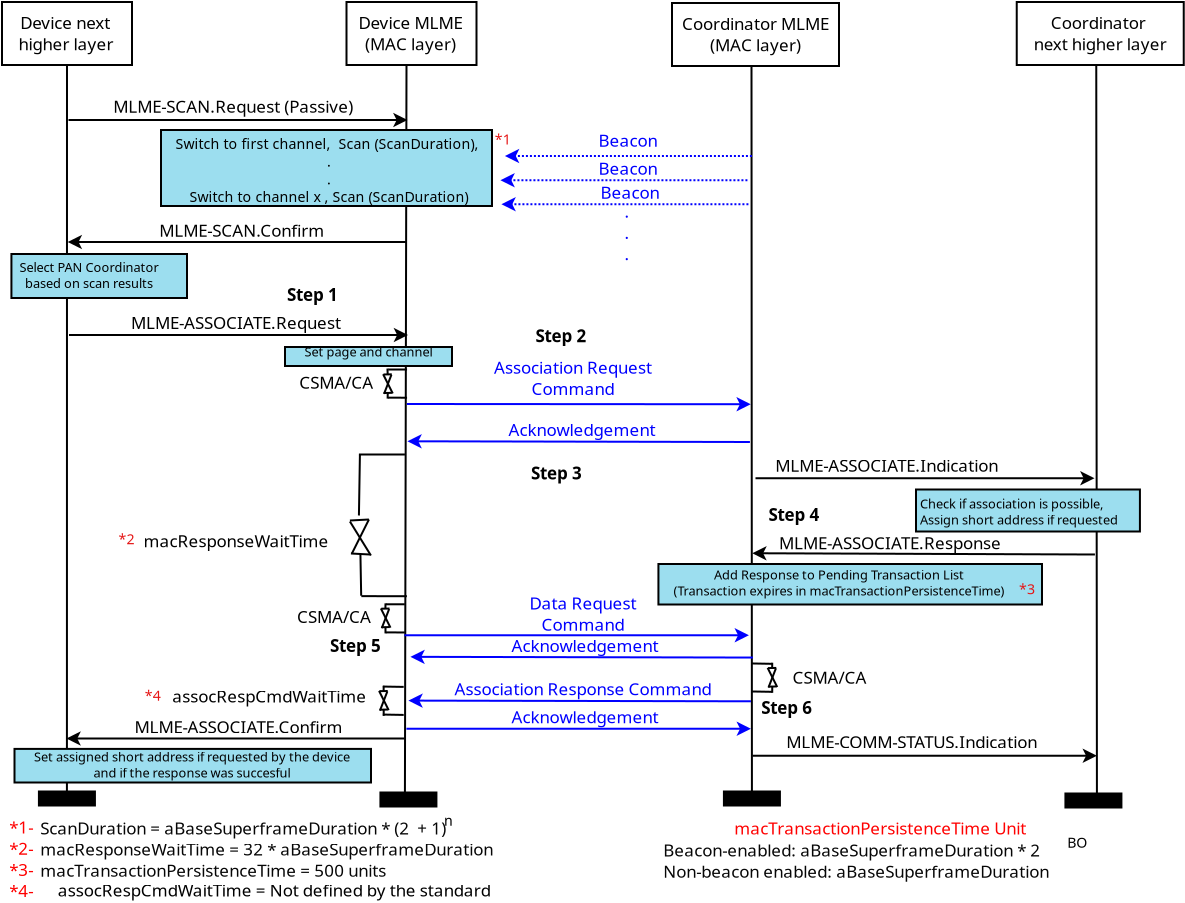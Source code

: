 <?xml version="1.0" encoding="UTF-8"?>
<dia:diagram xmlns:dia="http://www.lysator.liu.se/~alla/dia/">
  <dia:layer name="Background" visible="true" connectable="true" active="true">
    <dia:object type="Standard - Box" version="0" id="O0">
      <dia:attribute name="obj_pos">
        <dia:point val="10.5,8.65"/>
      </dia:attribute>
      <dia:attribute name="obj_bb">
        <dia:rectangle val="10.45,8.6;17.05,11.85"/>
      </dia:attribute>
      <dia:attribute name="elem_corner">
        <dia:point val="10.5,8.65"/>
      </dia:attribute>
      <dia:attribute name="elem_width">
        <dia:real val="6.5"/>
      </dia:attribute>
      <dia:attribute name="elem_height">
        <dia:real val="3.15"/>
      </dia:attribute>
      <dia:attribute name="show_background">
        <dia:boolean val="false"/>
      </dia:attribute>
    </dia:object>
    <dia:object type="Standard - Text" version="1" id="O1">
      <dia:attribute name="obj_pos">
        <dia:point val="13.7,10"/>
      </dia:attribute>
      <dia:attribute name="obj_bb">
        <dia:rectangle val="11.139,9.212;16.261,11.261"/>
      </dia:attribute>
      <dia:attribute name="text">
        <dia:composite type="text">
          <dia:attribute name="string">
            <dia:string>#Device next
higher layer#</dia:string>
          </dia:attribute>
          <dia:attribute name="font">
            <dia:font family="sans" style="0" name="Helvetica"/>
          </dia:attribute>
          <dia:attribute name="height">
            <dia:real val="1.061"/>
          </dia:attribute>
          <dia:attribute name="pos">
            <dia:point val="13.7,10"/>
          </dia:attribute>
          <dia:attribute name="color">
            <dia:color val="#000000ff"/>
          </dia:attribute>
          <dia:attribute name="alignment">
            <dia:enum val="1"/>
          </dia:attribute>
        </dia:composite>
      </dia:attribute>
      <dia:attribute name="valign">
        <dia:enum val="3"/>
      </dia:attribute>
    </dia:object>
    <dia:object type="Standard - Line" version="0" id="O2">
      <dia:attribute name="obj_pos">
        <dia:point val="13.75,11.8"/>
      </dia:attribute>
      <dia:attribute name="obj_bb">
        <dia:rectangle val="13.696,11.75;13.8,48.175"/>
      </dia:attribute>
      <dia:attribute name="conn_endpoints">
        <dia:point val="13.75,11.8"/>
        <dia:point val="13.746,48.125"/>
      </dia:attribute>
      <dia:attribute name="numcp">
        <dia:int val="1"/>
      </dia:attribute>
      <dia:connections>
        <dia:connection handle="0" to="O0" connection="6"/>
      </dia:connections>
    </dia:object>
    <dia:object type="Standard - Text" version="1" id="O3">
      <dia:attribute name="obj_pos">
        <dia:point val="29.75,18.55"/>
      </dia:attribute>
      <dia:attribute name="obj_bb">
        <dia:rectangle val="29.75,17.956;29.75,18.701"/>
      </dia:attribute>
      <dia:attribute name="text">
        <dia:composite type="text">
          <dia:attribute name="string">
            <dia:string>##</dia:string>
          </dia:attribute>
          <dia:attribute name="font">
            <dia:font family="sans" style="0" name="Helvetica"/>
          </dia:attribute>
          <dia:attribute name="height">
            <dia:real val="0.8"/>
          </dia:attribute>
          <dia:attribute name="pos">
            <dia:point val="29.75,18.55"/>
          </dia:attribute>
          <dia:attribute name="color">
            <dia:color val="#000000ff"/>
          </dia:attribute>
          <dia:attribute name="alignment">
            <dia:enum val="0"/>
          </dia:attribute>
        </dia:composite>
      </dia:attribute>
      <dia:attribute name="valign">
        <dia:enum val="3"/>
      </dia:attribute>
    </dia:object>
    <dia:object type="Standard - Line" version="0" id="O4">
      <dia:attribute name="obj_pos">
        <dia:point val="13.85,25.3"/>
      </dia:attribute>
      <dia:attribute name="obj_bb">
        <dia:rectangle val="13.8,24.938;30.85,25.662"/>
      </dia:attribute>
      <dia:attribute name="conn_endpoints">
        <dia:point val="13.85,25.3"/>
        <dia:point val="30.8,25.3"/>
      </dia:attribute>
      <dia:attribute name="numcp">
        <dia:int val="1"/>
      </dia:attribute>
      <dia:attribute name="end_arrow">
        <dia:enum val="22"/>
      </dia:attribute>
      <dia:attribute name="end_arrow_length">
        <dia:real val="0.5"/>
      </dia:attribute>
      <dia:attribute name="end_arrow_width">
        <dia:real val="0.5"/>
      </dia:attribute>
    </dia:object>
    <dia:object type="Standard - Text" version="1" id="O5">
      <dia:attribute name="obj_pos">
        <dia:point val="22.196,25"/>
      </dia:attribute>
      <dia:attribute name="obj_bb">
        <dia:rectangle val="16.585,24.212;27.808,25.2"/>
      </dia:attribute>
      <dia:attribute name="text">
        <dia:composite type="text">
          <dia:attribute name="string">
            <dia:string>#MLME-ASSOCIATE.Request#</dia:string>
          </dia:attribute>
          <dia:attribute name="font">
            <dia:font family="sans" style="0" name="Helvetica"/>
          </dia:attribute>
          <dia:attribute name="height">
            <dia:real val="1.061"/>
          </dia:attribute>
          <dia:attribute name="pos">
            <dia:point val="22.196,25"/>
          </dia:attribute>
          <dia:attribute name="color">
            <dia:color val="#000000ff"/>
          </dia:attribute>
          <dia:attribute name="alignment">
            <dia:enum val="1"/>
          </dia:attribute>
        </dia:composite>
      </dia:attribute>
      <dia:attribute name="valign">
        <dia:enum val="3"/>
      </dia:attribute>
    </dia:object>
    <dia:object type="Standard - Box" version="0" id="O6">
      <dia:attribute name="obj_pos">
        <dia:point val="27.725,8.65"/>
      </dia:attribute>
      <dia:attribute name="obj_bb">
        <dia:rectangle val="27.675,8.6;34.275,11.85"/>
      </dia:attribute>
      <dia:attribute name="elem_corner">
        <dia:point val="27.725,8.65"/>
      </dia:attribute>
      <dia:attribute name="elem_width">
        <dia:real val="6.5"/>
      </dia:attribute>
      <dia:attribute name="elem_height">
        <dia:real val="3.15"/>
      </dia:attribute>
      <dia:attribute name="show_background">
        <dia:boolean val="false"/>
      </dia:attribute>
    </dia:object>
    <dia:object type="Standard - Text" version="1" id="O7">
      <dia:attribute name="obj_pos">
        <dia:point val="30.925,10"/>
      </dia:attribute>
      <dia:attribute name="obj_bb">
        <dia:rectangle val="28.101,9.212;33.749,11.261"/>
      </dia:attribute>
      <dia:attribute name="text">
        <dia:composite type="text">
          <dia:attribute name="string">
            <dia:string>#Device MLME
(MAC layer)#</dia:string>
          </dia:attribute>
          <dia:attribute name="font">
            <dia:font family="sans" style="0" name="Helvetica"/>
          </dia:attribute>
          <dia:attribute name="height">
            <dia:real val="1.061"/>
          </dia:attribute>
          <dia:attribute name="pos">
            <dia:point val="30.925,10"/>
          </dia:attribute>
          <dia:attribute name="color">
            <dia:color val="#000000ff"/>
          </dia:attribute>
          <dia:attribute name="alignment">
            <dia:enum val="1"/>
          </dia:attribute>
        </dia:composite>
      </dia:attribute>
      <dia:attribute name="valign">
        <dia:enum val="3"/>
      </dia:attribute>
    </dia:object>
    <dia:object type="Standard - Line" version="0" id="O8">
      <dia:attribute name="obj_pos">
        <dia:point val="30.725,11.75"/>
      </dia:attribute>
      <dia:attribute name="obj_bb">
        <dia:rectangle val="30.596,11.7;30.775,48.275"/>
      </dia:attribute>
      <dia:attribute name="conn_endpoints">
        <dia:point val="30.725,11.75"/>
        <dia:point val="30.646,48.225"/>
      </dia:attribute>
      <dia:attribute name="numcp">
        <dia:int val="1"/>
      </dia:attribute>
    </dia:object>
    <dia:object type="Standard - Line" version="0" id="O9">
      <dia:attribute name="obj_pos">
        <dia:point val="30.746,28.75"/>
      </dia:attribute>
      <dia:attribute name="obj_bb">
        <dia:rectangle val="30.696,28.399;47.987,29.123"/>
      </dia:attribute>
      <dia:attribute name="conn_endpoints">
        <dia:point val="30.746,28.75"/>
        <dia:point val="47.938,28.762"/>
      </dia:attribute>
      <dia:attribute name="numcp">
        <dia:int val="1"/>
      </dia:attribute>
      <dia:attribute name="line_color">
        <dia:color val="#0000ffff"/>
      </dia:attribute>
      <dia:attribute name="end_arrow">
        <dia:enum val="22"/>
      </dia:attribute>
      <dia:attribute name="end_arrow_length">
        <dia:real val="0.5"/>
      </dia:attribute>
      <dia:attribute name="end_arrow_width">
        <dia:real val="0.5"/>
      </dia:attribute>
    </dia:object>
    <dia:object type="Standard - Line" version="0" id="O10">
      <dia:attribute name="obj_pos">
        <dia:point val="30.696,20.65"/>
      </dia:attribute>
      <dia:attribute name="obj_bb">
        <dia:rectangle val="13.734,20.288;30.746,21.012"/>
      </dia:attribute>
      <dia:attribute name="conn_endpoints">
        <dia:point val="30.696,20.65"/>
        <dia:point val="13.784,20.65"/>
      </dia:attribute>
      <dia:attribute name="numcp">
        <dia:int val="1"/>
      </dia:attribute>
      <dia:attribute name="end_arrow">
        <dia:enum val="22"/>
      </dia:attribute>
      <dia:attribute name="end_arrow_length">
        <dia:real val="0.5"/>
      </dia:attribute>
      <dia:attribute name="end_arrow_width">
        <dia:real val="0.5"/>
      </dia:attribute>
    </dia:object>
    <dia:object type="Standard - Text" version="1" id="O11">
      <dia:attribute name="obj_pos">
        <dia:point val="39.496,30.35"/>
      </dia:attribute>
      <dia:attribute name="obj_bb">
        <dia:rectangle val="35.568,29.562;43.425,30.55"/>
      </dia:attribute>
      <dia:attribute name="text">
        <dia:composite type="text">
          <dia:attribute name="string">
            <dia:string>#Acknowledgement#</dia:string>
          </dia:attribute>
          <dia:attribute name="font">
            <dia:font family="sans" style="0" name="Helvetica"/>
          </dia:attribute>
          <dia:attribute name="height">
            <dia:real val="1.061"/>
          </dia:attribute>
          <dia:attribute name="pos">
            <dia:point val="39.496,30.35"/>
          </dia:attribute>
          <dia:attribute name="color">
            <dia:color val="#0000ffff"/>
          </dia:attribute>
          <dia:attribute name="alignment">
            <dia:enum val="1"/>
          </dia:attribute>
        </dia:composite>
      </dia:attribute>
      <dia:attribute name="valign">
        <dia:enum val="3"/>
      </dia:attribute>
    </dia:object>
    <dia:object type="Standard - Box" version="0" id="O12">
      <dia:attribute name="obj_pos">
        <dia:point val="44,8.7"/>
      </dia:attribute>
      <dia:attribute name="obj_bb">
        <dia:rectangle val="43.95,8.65;52.4,11.9"/>
      </dia:attribute>
      <dia:attribute name="elem_corner">
        <dia:point val="44,8.7"/>
      </dia:attribute>
      <dia:attribute name="elem_width">
        <dia:real val="8.35"/>
      </dia:attribute>
      <dia:attribute name="elem_height">
        <dia:real val="3.15"/>
      </dia:attribute>
      <dia:attribute name="show_background">
        <dia:boolean val="false"/>
      </dia:attribute>
    </dia:object>
    <dia:object type="Standard - Text" version="1" id="O13">
      <dia:attribute name="obj_pos">
        <dia:point val="48.175,10.05"/>
      </dia:attribute>
      <dia:attribute name="obj_bb">
        <dia:rectangle val="44.301,9.262;52.049,11.311"/>
      </dia:attribute>
      <dia:attribute name="text">
        <dia:composite type="text">
          <dia:attribute name="string">
            <dia:string>#Coordinator MLME
(MAC layer)#</dia:string>
          </dia:attribute>
          <dia:attribute name="font">
            <dia:font family="sans" style="0" name="Helvetica"/>
          </dia:attribute>
          <dia:attribute name="height">
            <dia:real val="1.061"/>
          </dia:attribute>
          <dia:attribute name="pos">
            <dia:point val="48.175,10.05"/>
          </dia:attribute>
          <dia:attribute name="color">
            <dia:color val="#000000ff"/>
          </dia:attribute>
          <dia:attribute name="alignment">
            <dia:enum val="1"/>
          </dia:attribute>
        </dia:composite>
      </dia:attribute>
      <dia:attribute name="valign">
        <dia:enum val="3"/>
      </dia:attribute>
    </dia:object>
    <dia:object type="Standard - Line" version="0" id="O14">
      <dia:attribute name="obj_pos">
        <dia:point val="47.975,11.8"/>
      </dia:attribute>
      <dia:attribute name="obj_bb">
        <dia:rectangle val="47.925,11.75;48.046,48.375"/>
      </dia:attribute>
      <dia:attribute name="conn_endpoints">
        <dia:point val="47.975,11.8"/>
        <dia:point val="47.996,48.325"/>
      </dia:attribute>
      <dia:attribute name="numcp">
        <dia:int val="1"/>
      </dia:attribute>
    </dia:object>
    <dia:object type="Standard - Line" version="0" id="O15">
      <dia:attribute name="obj_pos">
        <dia:point val="48.175,32.462"/>
      </dia:attribute>
      <dia:attribute name="obj_bb">
        <dia:rectangle val="48.125,32.1;65.175,32.824"/>
      </dia:attribute>
      <dia:attribute name="conn_endpoints">
        <dia:point val="48.175,32.462"/>
        <dia:point val="65.125,32.462"/>
      </dia:attribute>
      <dia:attribute name="numcp">
        <dia:int val="1"/>
      </dia:attribute>
      <dia:attribute name="end_arrow">
        <dia:enum val="22"/>
      </dia:attribute>
      <dia:attribute name="end_arrow_length">
        <dia:real val="0.5"/>
      </dia:attribute>
      <dia:attribute name="end_arrow_width">
        <dia:real val="0.5"/>
      </dia:attribute>
    </dia:object>
    <dia:object type="Standard - Line" version="0" id="O16">
      <dia:attribute name="obj_pos">
        <dia:point val="65.146,36.275"/>
      </dia:attribute>
      <dia:attribute name="obj_bb">
        <dia:rectangle val="47.962,35.853;65.196,36.576"/>
      </dia:attribute>
      <dia:attribute name="conn_endpoints">
        <dia:point val="65.146,36.275"/>
        <dia:point val="48.013,36.212"/>
      </dia:attribute>
      <dia:attribute name="numcp">
        <dia:int val="1"/>
      </dia:attribute>
      <dia:attribute name="end_arrow">
        <dia:enum val="22"/>
      </dia:attribute>
      <dia:attribute name="end_arrow_length">
        <dia:real val="0.5"/>
      </dia:attribute>
      <dia:attribute name="end_arrow_width">
        <dia:real val="0.5"/>
      </dia:attribute>
    </dia:object>
    <dia:object type="Standard - Box" version="0" id="O17">
      <dia:attribute name="obj_pos">
        <dia:point val="61.237,8.65"/>
      </dia:attribute>
      <dia:attribute name="obj_bb">
        <dia:rectangle val="61.188,8.6;69.638,11.85"/>
      </dia:attribute>
      <dia:attribute name="elem_corner">
        <dia:point val="61.237,8.65"/>
      </dia:attribute>
      <dia:attribute name="elem_width">
        <dia:real val="8.35"/>
      </dia:attribute>
      <dia:attribute name="elem_height">
        <dia:real val="3.15"/>
      </dia:attribute>
      <dia:attribute name="show_background">
        <dia:boolean val="false"/>
      </dia:attribute>
    </dia:object>
    <dia:object type="Standard - Text" version="1" id="O18">
      <dia:attribute name="obj_pos">
        <dia:point val="65.412,10"/>
      </dia:attribute>
      <dia:attribute name="obj_bb">
        <dia:rectangle val="61.776,9.212;69.049,11.261"/>
      </dia:attribute>
      <dia:attribute name="text">
        <dia:composite type="text">
          <dia:attribute name="string">
            <dia:string>#Coordinator 
next higher layer#</dia:string>
          </dia:attribute>
          <dia:attribute name="font">
            <dia:font family="sans" style="0" name="Helvetica"/>
          </dia:attribute>
          <dia:attribute name="height">
            <dia:real val="1.061"/>
          </dia:attribute>
          <dia:attribute name="pos">
            <dia:point val="65.412,10"/>
          </dia:attribute>
          <dia:attribute name="color">
            <dia:color val="#000000ff"/>
          </dia:attribute>
          <dia:attribute name="alignment">
            <dia:enum val="1"/>
          </dia:attribute>
        </dia:composite>
      </dia:attribute>
      <dia:attribute name="valign">
        <dia:enum val="3"/>
      </dia:attribute>
    </dia:object>
    <dia:object type="Standard - Line" version="0" id="O19">
      <dia:attribute name="obj_pos">
        <dia:point val="65.213,11.75"/>
      </dia:attribute>
      <dia:attribute name="obj_bb">
        <dia:rectangle val="65.163,11.7;65.296,48.275"/>
      </dia:attribute>
      <dia:attribute name="conn_endpoints">
        <dia:point val="65.213,11.75"/>
        <dia:point val="65.246,48.225"/>
      </dia:attribute>
      <dia:attribute name="numcp">
        <dia:int val="1"/>
      </dia:attribute>
    </dia:object>
    <dia:object type="Standard - Line" version="0" id="O20">
      <dia:attribute name="obj_pos">
        <dia:point val="13.825,14.55"/>
      </dia:attribute>
      <dia:attribute name="obj_bb">
        <dia:rectangle val="13.775,14.188;30.825,14.912"/>
      </dia:attribute>
      <dia:attribute name="conn_endpoints">
        <dia:point val="13.825,14.55"/>
        <dia:point val="30.775,14.55"/>
      </dia:attribute>
      <dia:attribute name="numcp">
        <dia:int val="1"/>
      </dia:attribute>
      <dia:attribute name="end_arrow">
        <dia:enum val="22"/>
      </dia:attribute>
      <dia:attribute name="end_arrow_length">
        <dia:real val="0.5"/>
      </dia:attribute>
      <dia:attribute name="end_arrow_width">
        <dia:real val="0.5"/>
      </dia:attribute>
    </dia:object>
    <dia:object type="Standard - Text" version="1" id="O21">
      <dia:attribute name="obj_pos">
        <dia:point val="22.061,14.19"/>
      </dia:attribute>
      <dia:attribute name="obj_bb">
        <dia:rectangle val="15.601,13.402;28.521,14.39"/>
      </dia:attribute>
      <dia:attribute name="text">
        <dia:composite type="text">
          <dia:attribute name="string">
            <dia:string>#MLME-SCAN.Request (Passive)#</dia:string>
          </dia:attribute>
          <dia:attribute name="font">
            <dia:font family="sans" style="0" name="Helvetica"/>
          </dia:attribute>
          <dia:attribute name="height">
            <dia:real val="1.061"/>
          </dia:attribute>
          <dia:attribute name="pos">
            <dia:point val="22.061,14.19"/>
          </dia:attribute>
          <dia:attribute name="color">
            <dia:color val="#000000ff"/>
          </dia:attribute>
          <dia:attribute name="alignment">
            <dia:enum val="1"/>
          </dia:attribute>
        </dia:composite>
      </dia:attribute>
      <dia:attribute name="valign">
        <dia:enum val="3"/>
      </dia:attribute>
    </dia:object>
    <dia:object type="Standard - Box" version="0" id="O22">
      <dia:attribute name="obj_pos">
        <dia:point val="18.45,15.05"/>
      </dia:attribute>
      <dia:attribute name="obj_bb">
        <dia:rectangle val="18.4,15;35.05,18.9"/>
      </dia:attribute>
      <dia:attribute name="elem_corner">
        <dia:point val="18.45,15.05"/>
      </dia:attribute>
      <dia:attribute name="elem_width">
        <dia:real val="16.55"/>
      </dia:attribute>
      <dia:attribute name="elem_height">
        <dia:real val="3.8"/>
      </dia:attribute>
      <dia:attribute name="inner_color">
        <dia:color val="#9cdeefff"/>
      </dia:attribute>
      <dia:attribute name="show_background">
        <dia:boolean val="true"/>
      </dia:attribute>
    </dia:object>
    <dia:object type="Standard - Text" version="1" id="O23">
      <dia:attribute name="obj_pos">
        <dia:point val="26.85,16"/>
      </dia:attribute>
      <dia:attribute name="obj_bb">
        <dia:rectangle val="18.691,15.343;35.009,18.821"/>
      </dia:attribute>
      <dia:attribute name="text">
        <dia:composite type="text">
          <dia:attribute name="string">
            <dia:string>#Switch to first channel,  Scan (ScanDuration), 
.
.
Switch to channel x , Scan (ScanDuration)#</dia:string>
          </dia:attribute>
          <dia:attribute name="font">
            <dia:font family="sans" style="0" name="Helvetica"/>
          </dia:attribute>
          <dia:attribute name="height">
            <dia:real val="0.885"/>
          </dia:attribute>
          <dia:attribute name="pos">
            <dia:point val="26.85,16"/>
          </dia:attribute>
          <dia:attribute name="color">
            <dia:color val="#000000ff"/>
          </dia:attribute>
          <dia:attribute name="alignment">
            <dia:enum val="1"/>
          </dia:attribute>
        </dia:composite>
      </dia:attribute>
      <dia:attribute name="valign">
        <dia:enum val="3"/>
      </dia:attribute>
    </dia:object>
    <dia:object type="Standard - Text" version="1" id="O24">
      <dia:attribute name="obj_pos">
        <dia:point val="12.415,49.208"/>
      </dia:attribute>
      <dia:attribute name="obj_bb">
        <dia:rectangle val="12.415,48.419;36.84,52.591"/>
      </dia:attribute>
      <dia:attribute name="text">
        <dia:composite type="text">
          <dia:attribute name="string">
            <dia:string>#
ScanDuration = aBaseSuperframeDuration * (2  + 1)
macResponseWaitTime = 32 * aBaseSuperframeDuration
macTransactionPersistenceTime = 500 units #</dia:string>
          </dia:attribute>
          <dia:attribute name="font">
            <dia:font family="sans" style="0" name="Helvetica"/>
          </dia:attribute>
          <dia:attribute name="height">
            <dia:real val="1.061"/>
          </dia:attribute>
          <dia:attribute name="pos">
            <dia:point val="12.415,49.208"/>
          </dia:attribute>
          <dia:attribute name="color">
            <dia:color val="#060606ff"/>
          </dia:attribute>
          <dia:attribute name="alignment">
            <dia:enum val="0"/>
          </dia:attribute>
        </dia:composite>
      </dia:attribute>
      <dia:attribute name="valign">
        <dia:enum val="3"/>
      </dia:attribute>
    </dia:object>
    <dia:object type="Standard - Text" version="1" id="O25">
      <dia:attribute name="obj_pos">
        <dia:point val="35.54,14.89"/>
      </dia:attribute>
      <dia:attribute name="obj_bb">
        <dia:rectangle val="35.138,14.233;35.943,15.942"/>
      </dia:attribute>
      <dia:attribute name="text">
        <dia:composite type="text">
          <dia:attribute name="string">
            <dia:string>#
*1#</dia:string>
          </dia:attribute>
          <dia:attribute name="font">
            <dia:font family="sans" style="0" name="Helvetica"/>
          </dia:attribute>
          <dia:attribute name="height">
            <dia:real val="0.885"/>
          </dia:attribute>
          <dia:attribute name="pos">
            <dia:point val="35.54,14.89"/>
          </dia:attribute>
          <dia:attribute name="color">
            <dia:color val="#e51616ff"/>
          </dia:attribute>
          <dia:attribute name="alignment">
            <dia:enum val="1"/>
          </dia:attribute>
        </dia:composite>
      </dia:attribute>
      <dia:attribute name="valign">
        <dia:enum val="3"/>
      </dia:attribute>
    </dia:object>
    <dia:object type="Standard - Box" version="0" id="O26">
      <dia:attribute name="obj_pos">
        <dia:point val="10.971,21.25"/>
      </dia:attribute>
      <dia:attribute name="obj_bb">
        <dia:rectangle val="10.921,21.2;19.8,23.5"/>
      </dia:attribute>
      <dia:attribute name="elem_corner">
        <dia:point val="10.971,21.25"/>
      </dia:attribute>
      <dia:attribute name="elem_width">
        <dia:real val="8.779"/>
      </dia:attribute>
      <dia:attribute name="elem_height">
        <dia:real val="2.2"/>
      </dia:attribute>
      <dia:attribute name="inner_color">
        <dia:color val="#9cdeefff"/>
      </dia:attribute>
      <dia:attribute name="show_background">
        <dia:boolean val="true"/>
      </dia:attribute>
    </dia:object>
    <dia:object type="Standard - Text" version="1" id="O27">
      <dia:attribute name="obj_pos">
        <dia:point val="22.481,20.39"/>
      </dia:attribute>
      <dia:attribute name="obj_bb">
        <dia:rectangle val="18.108,19.602;26.855,20.59"/>
      </dia:attribute>
      <dia:attribute name="text">
        <dia:composite type="text">
          <dia:attribute name="string">
            <dia:string>#MLME-SCAN.Confirm#</dia:string>
          </dia:attribute>
          <dia:attribute name="font">
            <dia:font family="sans" style="0" name="Helvetica"/>
          </dia:attribute>
          <dia:attribute name="height">
            <dia:real val="1.061"/>
          </dia:attribute>
          <dia:attribute name="pos">
            <dia:point val="22.481,20.39"/>
          </dia:attribute>
          <dia:attribute name="color">
            <dia:color val="#000000ff"/>
          </dia:attribute>
          <dia:attribute name="alignment">
            <dia:enum val="1"/>
          </dia:attribute>
        </dia:composite>
      </dia:attribute>
      <dia:attribute name="valign">
        <dia:enum val="3"/>
      </dia:attribute>
    </dia:object>
    <dia:object type="Standard - Text" version="1" id="O28">
      <dia:attribute name="obj_pos">
        <dia:point val="14.846,22.15"/>
      </dia:attribute>
      <dia:attribute name="obj_bb">
        <dia:rectangle val="11.137,21.556;18.555,23.101"/>
      </dia:attribute>
      <dia:attribute name="text">
        <dia:composite type="text">
          <dia:attribute name="string">
            <dia:string>#Select PAN Coordinator
based on scan results#</dia:string>
          </dia:attribute>
          <dia:attribute name="font">
            <dia:font family="sans" style="0" name="Helvetica"/>
          </dia:attribute>
          <dia:attribute name="height">
            <dia:real val="0.8"/>
          </dia:attribute>
          <dia:attribute name="pos">
            <dia:point val="14.846,22.15"/>
          </dia:attribute>
          <dia:attribute name="color">
            <dia:color val="#000000ff"/>
          </dia:attribute>
          <dia:attribute name="alignment">
            <dia:enum val="1"/>
          </dia:attribute>
        </dia:composite>
      </dia:attribute>
      <dia:attribute name="valign">
        <dia:enum val="3"/>
      </dia:attribute>
    </dia:object>
    <dia:object type="Standard - Box" version="0" id="O29">
      <dia:attribute name="obj_pos">
        <dia:point val="24.65,25.9"/>
      </dia:attribute>
      <dia:attribute name="obj_bb">
        <dia:rectangle val="24.6,25.85;33.05,26.9"/>
      </dia:attribute>
      <dia:attribute name="elem_corner">
        <dia:point val="24.65,25.9"/>
      </dia:attribute>
      <dia:attribute name="elem_width">
        <dia:real val="8.35"/>
      </dia:attribute>
      <dia:attribute name="elem_height">
        <dia:real val="0.95"/>
      </dia:attribute>
      <dia:attribute name="inner_color">
        <dia:color val="#9cdeefff"/>
      </dia:attribute>
      <dia:attribute name="show_background">
        <dia:boolean val="true"/>
      </dia:attribute>
    </dia:object>
    <dia:object type="Standard - Text" version="1" id="O30">
      <dia:attribute name="obj_pos">
        <dia:point val="28.825,26.375"/>
      </dia:attribute>
      <dia:attribute name="obj_bb">
        <dia:rectangle val="25.325,25.781;32.325,26.526"/>
      </dia:attribute>
      <dia:attribute name="text">
        <dia:composite type="text">
          <dia:attribute name="string">
            <dia:string>#Set page and channel#</dia:string>
          </dia:attribute>
          <dia:attribute name="font">
            <dia:font family="sans" style="0" name="Helvetica"/>
          </dia:attribute>
          <dia:attribute name="height">
            <dia:real val="0.8"/>
          </dia:attribute>
          <dia:attribute name="pos">
            <dia:point val="28.825,26.375"/>
          </dia:attribute>
          <dia:attribute name="color">
            <dia:color val="#000000ff"/>
          </dia:attribute>
          <dia:attribute name="alignment">
            <dia:enum val="1"/>
          </dia:attribute>
        </dia:composite>
      </dia:attribute>
      <dia:attribute name="valign">
        <dia:enum val="3"/>
      </dia:attribute>
      <dia:connections>
        <dia:connection handle="0" to="O29" connection="8"/>
      </dia:connections>
    </dia:object>
    <dia:object type="Standard - Text" version="1" id="O31">
      <dia:attribute name="obj_pos">
        <dia:point val="39.045,27.24"/>
      </dia:attribute>
      <dia:attribute name="obj_bb">
        <dia:rectangle val="34.769,26.452;43.321,28.501"/>
      </dia:attribute>
      <dia:attribute name="text">
        <dia:composite type="text">
          <dia:attribute name="string">
            <dia:string>#Association Request
Command#</dia:string>
          </dia:attribute>
          <dia:attribute name="font">
            <dia:font family="sans" style="0" name="Helvetica"/>
          </dia:attribute>
          <dia:attribute name="height">
            <dia:real val="1.061"/>
          </dia:attribute>
          <dia:attribute name="pos">
            <dia:point val="39.045,27.24"/>
          </dia:attribute>
          <dia:attribute name="color">
            <dia:color val="#0000ffff"/>
          </dia:attribute>
          <dia:attribute name="alignment">
            <dia:enum val="1"/>
          </dia:attribute>
        </dia:composite>
      </dia:attribute>
      <dia:attribute name="valign">
        <dia:enum val="3"/>
      </dia:attribute>
    </dia:object>
    <dia:object type="Standard - Line" version="0" id="O32">
      <dia:attribute name="obj_pos">
        <dia:point val="47.896,30.65"/>
      </dia:attribute>
      <dia:attribute name="obj_bb">
        <dia:rectangle val="30.721,30.254;47.946,30.978"/>
      </dia:attribute>
      <dia:attribute name="conn_endpoints">
        <dia:point val="47.896,30.65"/>
        <dia:point val="30.771,30.614"/>
      </dia:attribute>
      <dia:attribute name="numcp">
        <dia:int val="1"/>
      </dia:attribute>
      <dia:attribute name="line_color">
        <dia:color val="#0000ffff"/>
      </dia:attribute>
      <dia:attribute name="end_arrow">
        <dia:enum val="22"/>
      </dia:attribute>
      <dia:attribute name="end_arrow_length">
        <dia:real val="0.5"/>
      </dia:attribute>
      <dia:attribute name="end_arrow_width">
        <dia:real val="0.5"/>
      </dia:attribute>
    </dia:object>
    <dia:object type="Standard - Line" version="0" id="O33">
      <dia:attribute name="obj_pos">
        <dia:point val="47.996,16.35"/>
      </dia:attribute>
      <dia:attribute name="obj_bb">
        <dia:rectangle val="35.596,15.988;48.046,16.712"/>
      </dia:attribute>
      <dia:attribute name="conn_endpoints">
        <dia:point val="47.996,16.35"/>
        <dia:point val="35.646,16.35"/>
      </dia:attribute>
      <dia:attribute name="numcp">
        <dia:int val="1"/>
      </dia:attribute>
      <dia:attribute name="line_color">
        <dia:color val="#0000ffff"/>
      </dia:attribute>
      <dia:attribute name="line_style">
        <dia:enum val="4"/>
      </dia:attribute>
      <dia:attribute name="end_arrow">
        <dia:enum val="22"/>
      </dia:attribute>
      <dia:attribute name="end_arrow_length">
        <dia:real val="0.5"/>
      </dia:attribute>
      <dia:attribute name="end_arrow_width">
        <dia:real val="0.5"/>
      </dia:attribute>
    </dia:object>
    <dia:object type="Standard - Line" version="0" id="O34">
      <dia:attribute name="obj_pos">
        <dia:point val="47.771,17.562"/>
      </dia:attribute>
      <dia:attribute name="obj_bb">
        <dia:rectangle val="35.371,17.2;47.821,17.924"/>
      </dia:attribute>
      <dia:attribute name="conn_endpoints">
        <dia:point val="47.771,17.562"/>
        <dia:point val="35.421,17.562"/>
      </dia:attribute>
      <dia:attribute name="numcp">
        <dia:int val="1"/>
      </dia:attribute>
      <dia:attribute name="line_color">
        <dia:color val="#0000ffff"/>
      </dia:attribute>
      <dia:attribute name="line_style">
        <dia:enum val="4"/>
      </dia:attribute>
      <dia:attribute name="end_arrow">
        <dia:enum val="22"/>
      </dia:attribute>
      <dia:attribute name="end_arrow_length">
        <dia:real val="0.5"/>
      </dia:attribute>
      <dia:attribute name="end_arrow_width">
        <dia:real val="0.5"/>
      </dia:attribute>
    </dia:object>
    <dia:object type="Standard - Line" version="0" id="O35">
      <dia:attribute name="obj_pos">
        <dia:point val="47.821,18.762"/>
      </dia:attribute>
      <dia:attribute name="obj_bb">
        <dia:rectangle val="35.421,18.4;47.871,19.124"/>
      </dia:attribute>
      <dia:attribute name="conn_endpoints">
        <dia:point val="47.821,18.762"/>
        <dia:point val="35.471,18.762"/>
      </dia:attribute>
      <dia:attribute name="numcp">
        <dia:int val="1"/>
      </dia:attribute>
      <dia:attribute name="line_color">
        <dia:color val="#0000ffff"/>
      </dia:attribute>
      <dia:attribute name="line_style">
        <dia:enum val="4"/>
      </dia:attribute>
      <dia:attribute name="end_arrow">
        <dia:enum val="22"/>
      </dia:attribute>
      <dia:attribute name="end_arrow_length">
        <dia:real val="0.5"/>
      </dia:attribute>
      <dia:attribute name="end_arrow_width">
        <dia:real val="0.5"/>
      </dia:attribute>
    </dia:object>
    <dia:object type="Standard - Text" version="1" id="O36">
      <dia:attribute name="obj_pos">
        <dia:point val="41.8,15.89"/>
      </dia:attribute>
      <dia:attribute name="obj_bb">
        <dia:rectangle val="40.225,15.102;43.375,16.09"/>
      </dia:attribute>
      <dia:attribute name="text">
        <dia:composite type="text">
          <dia:attribute name="string">
            <dia:string>#Beacon#</dia:string>
          </dia:attribute>
          <dia:attribute name="font">
            <dia:font family="sans" style="0" name="Helvetica"/>
          </dia:attribute>
          <dia:attribute name="height">
            <dia:real val="1.061"/>
          </dia:attribute>
          <dia:attribute name="pos">
            <dia:point val="41.8,15.89"/>
          </dia:attribute>
          <dia:attribute name="color">
            <dia:color val="#0000ffff"/>
          </dia:attribute>
          <dia:attribute name="alignment">
            <dia:enum val="1"/>
          </dia:attribute>
        </dia:composite>
      </dia:attribute>
      <dia:attribute name="valign">
        <dia:enum val="3"/>
      </dia:attribute>
    </dia:object>
    <dia:object type="Standard - Text" version="1" id="O37">
      <dia:attribute name="obj_pos">
        <dia:point val="41.796,17.29"/>
      </dia:attribute>
      <dia:attribute name="obj_bb">
        <dia:rectangle val="40.221,16.502;43.371,17.49"/>
      </dia:attribute>
      <dia:attribute name="text">
        <dia:composite type="text">
          <dia:attribute name="string">
            <dia:string>#Beacon#</dia:string>
          </dia:attribute>
          <dia:attribute name="font">
            <dia:font family="sans" style="0" name="Helvetica"/>
          </dia:attribute>
          <dia:attribute name="height">
            <dia:real val="1.061"/>
          </dia:attribute>
          <dia:attribute name="pos">
            <dia:point val="41.796,17.29"/>
          </dia:attribute>
          <dia:attribute name="color">
            <dia:color val="#0000ffff"/>
          </dia:attribute>
          <dia:attribute name="alignment">
            <dia:enum val="1"/>
          </dia:attribute>
        </dia:composite>
      </dia:attribute>
      <dia:attribute name="valign">
        <dia:enum val="3"/>
      </dia:attribute>
    </dia:object>
    <dia:object type="Standard - Text" version="1" id="O38">
      <dia:attribute name="obj_pos">
        <dia:point val="41.896,18.49"/>
      </dia:attribute>
      <dia:attribute name="obj_bb">
        <dia:rectangle val="40.321,17.702;43.471,18.69"/>
      </dia:attribute>
      <dia:attribute name="text">
        <dia:composite type="text">
          <dia:attribute name="string">
            <dia:string>#Beacon#</dia:string>
          </dia:attribute>
          <dia:attribute name="font">
            <dia:font family="sans" style="0" name="Helvetica"/>
          </dia:attribute>
          <dia:attribute name="height">
            <dia:real val="1.061"/>
          </dia:attribute>
          <dia:attribute name="pos">
            <dia:point val="41.896,18.49"/>
          </dia:attribute>
          <dia:attribute name="color">
            <dia:color val="#0000ffff"/>
          </dia:attribute>
          <dia:attribute name="alignment">
            <dia:enum val="1"/>
          </dia:attribute>
        </dia:composite>
      </dia:attribute>
      <dia:attribute name="valign">
        <dia:enum val="3"/>
      </dia:attribute>
    </dia:object>
    <dia:object type="Standard - Text" version="1" id="O39">
      <dia:attribute name="obj_pos">
        <dia:point val="41.746,19.44"/>
      </dia:attribute>
      <dia:attribute name="obj_bb">
        <dia:rectangle val="41.611,18.652;41.881,21.762"/>
      </dia:attribute>
      <dia:attribute name="text">
        <dia:composite type="text">
          <dia:attribute name="string">
            <dia:string>#.
.
.#</dia:string>
          </dia:attribute>
          <dia:attribute name="font">
            <dia:font family="sans" style="0" name="Helvetica"/>
          </dia:attribute>
          <dia:attribute name="height">
            <dia:real val="1.061"/>
          </dia:attribute>
          <dia:attribute name="pos">
            <dia:point val="41.746,19.44"/>
          </dia:attribute>
          <dia:attribute name="color">
            <dia:color val="#0000ffff"/>
          </dia:attribute>
          <dia:attribute name="alignment">
            <dia:enum val="1"/>
          </dia:attribute>
        </dia:composite>
      </dia:attribute>
      <dia:attribute name="valign">
        <dia:enum val="3"/>
      </dia:attribute>
    </dia:object>
    <dia:object type="Standard - Text" version="1" id="O40">
      <dia:attribute name="obj_pos">
        <dia:point val="54.734,32.14"/>
      </dia:attribute>
      <dia:attribute name="obj_bb">
        <dia:rectangle val="48.76,31.352;60.707,32.34"/>
      </dia:attribute>
      <dia:attribute name="text">
        <dia:composite type="text">
          <dia:attribute name="string">
            <dia:string>#MLME-ASSOCIATE.Indication#</dia:string>
          </dia:attribute>
          <dia:attribute name="font">
            <dia:font family="sans" style="0" name="Helvetica"/>
          </dia:attribute>
          <dia:attribute name="height">
            <dia:real val="1.061"/>
          </dia:attribute>
          <dia:attribute name="pos">
            <dia:point val="54.734,32.14"/>
          </dia:attribute>
          <dia:attribute name="color">
            <dia:color val="#000000ff"/>
          </dia:attribute>
          <dia:attribute name="alignment">
            <dia:enum val="1"/>
          </dia:attribute>
        </dia:composite>
      </dia:attribute>
      <dia:attribute name="valign">
        <dia:enum val="3"/>
      </dia:attribute>
    </dia:object>
    <dia:object type="Standard - Box" version="0" id="O41">
      <dia:attribute name="obj_pos">
        <dia:point val="56.2,33.025"/>
      </dia:attribute>
      <dia:attribute name="obj_bb">
        <dia:rectangle val="56.15,32.975;67.446,35.175"/>
      </dia:attribute>
      <dia:attribute name="elem_corner">
        <dia:point val="56.2,33.025"/>
      </dia:attribute>
      <dia:attribute name="elem_width">
        <dia:real val="11.196"/>
      </dia:attribute>
      <dia:attribute name="elem_height">
        <dia:real val="2.1"/>
      </dia:attribute>
      <dia:attribute name="inner_color">
        <dia:color val="#9cdeefff"/>
      </dia:attribute>
      <dia:attribute name="show_background">
        <dia:boolean val="true"/>
      </dia:attribute>
    </dia:object>
    <dia:object type="Standard - Text" version="1" id="O42">
      <dia:attribute name="obj_pos">
        <dia:point val="56.396,33.975"/>
      </dia:attribute>
      <dia:attribute name="obj_bb">
        <dia:rectangle val="56.396,33.381;67.099,34.926"/>
      </dia:attribute>
      <dia:attribute name="text">
        <dia:composite type="text">
          <dia:attribute name="string">
            <dia:string>#Check if association is possible,
Assign short address if requested#</dia:string>
          </dia:attribute>
          <dia:attribute name="font">
            <dia:font family="sans" style="0" name="Helvetica"/>
          </dia:attribute>
          <dia:attribute name="height">
            <dia:real val="0.8"/>
          </dia:attribute>
          <dia:attribute name="pos">
            <dia:point val="56.396,33.975"/>
          </dia:attribute>
          <dia:attribute name="color">
            <dia:color val="#000000ff"/>
          </dia:attribute>
          <dia:attribute name="alignment">
            <dia:enum val="0"/>
          </dia:attribute>
        </dia:composite>
      </dia:attribute>
      <dia:attribute name="valign">
        <dia:enum val="3"/>
      </dia:attribute>
    </dia:object>
    <dia:object type="Standard - Text" version="1" id="O43">
      <dia:attribute name="obj_pos">
        <dia:point val="54.896,36.015"/>
      </dia:attribute>
      <dia:attribute name="obj_bb">
        <dia:rectangle val="48.97,35.227;60.822,36.215"/>
      </dia:attribute>
      <dia:attribute name="text">
        <dia:composite type="text">
          <dia:attribute name="string">
            <dia:string>#MLME-ASSOCIATE.Response#</dia:string>
          </dia:attribute>
          <dia:attribute name="font">
            <dia:font family="sans" style="0" name="Helvetica"/>
          </dia:attribute>
          <dia:attribute name="height">
            <dia:real val="1.061"/>
          </dia:attribute>
          <dia:attribute name="pos">
            <dia:point val="54.896,36.015"/>
          </dia:attribute>
          <dia:attribute name="color">
            <dia:color val="#000000ff"/>
          </dia:attribute>
          <dia:attribute name="alignment">
            <dia:enum val="1"/>
          </dia:attribute>
        </dia:composite>
      </dia:attribute>
      <dia:attribute name="valign">
        <dia:enum val="3"/>
      </dia:attribute>
    </dia:object>
    <dia:object type="Standard - Box" version="0" id="O44">
      <dia:attribute name="obj_pos">
        <dia:point val="43.321,36.75"/>
      </dia:attribute>
      <dia:attribute name="obj_bb">
        <dia:rectangle val="43.271,36.7;62.55,38.825"/>
      </dia:attribute>
      <dia:attribute name="elem_corner">
        <dia:point val="43.321,36.75"/>
      </dia:attribute>
      <dia:attribute name="elem_width">
        <dia:real val="19.179"/>
      </dia:attribute>
      <dia:attribute name="elem_height">
        <dia:real val="2.025"/>
      </dia:attribute>
      <dia:attribute name="inner_color">
        <dia:color val="#9cdeefff"/>
      </dia:attribute>
      <dia:attribute name="show_background">
        <dia:boolean val="true"/>
      </dia:attribute>
    </dia:object>
    <dia:object type="Standard - Text" version="1" id="O45">
      <dia:attribute name="obj_pos">
        <dia:point val="52.346,37.525"/>
      </dia:attribute>
      <dia:attribute name="obj_bb">
        <dia:rectangle val="43.381,36.931;61.311,38.476"/>
      </dia:attribute>
      <dia:attribute name="text">
        <dia:composite type="text">
          <dia:attribute name="string">
            <dia:string>#Add Response to Pending Transaction List
(Transaction expires in macTransactionPersistenceTime)#</dia:string>
          </dia:attribute>
          <dia:attribute name="font">
            <dia:font family="sans" style="0" name="Helvetica"/>
          </dia:attribute>
          <dia:attribute name="height">
            <dia:real val="0.8"/>
          </dia:attribute>
          <dia:attribute name="pos">
            <dia:point val="52.346,37.525"/>
          </dia:attribute>
          <dia:attribute name="color">
            <dia:color val="#000000ff"/>
          </dia:attribute>
          <dia:attribute name="alignment">
            <dia:enum val="1"/>
          </dia:attribute>
        </dia:composite>
      </dia:attribute>
      <dia:attribute name="valign">
        <dia:enum val="3"/>
      </dia:attribute>
    </dia:object>
    <dia:object type="Standard - Line" version="0" id="O46">
      <dia:attribute name="obj_pos">
        <dia:point val="27.896,34.625"/>
      </dia:attribute>
      <dia:attribute name="obj_bb">
        <dia:rectangle val="27.827,34.556;29.015,36.394"/>
      </dia:attribute>
      <dia:attribute name="conn_endpoints">
        <dia:point val="27.896,34.625"/>
        <dia:point val="28.946,36.325"/>
      </dia:attribute>
      <dia:attribute name="numcp">
        <dia:int val="1"/>
      </dia:attribute>
    </dia:object>
    <dia:object type="Standard - Line" version="0" id="O47">
      <dia:attribute name="obj_pos">
        <dia:point val="28.846,34.525"/>
      </dia:attribute>
      <dia:attribute name="obj_bb">
        <dia:rectangle val="27.929,34.458;28.913,36.292"/>
      </dia:attribute>
      <dia:attribute name="conn_endpoints">
        <dia:point val="28.846,34.525"/>
        <dia:point val="27.996,36.225"/>
      </dia:attribute>
      <dia:attribute name="numcp">
        <dia:int val="1"/>
      </dia:attribute>
    </dia:object>
    <dia:object type="Standard - Line" version="0" id="O48">
      <dia:attribute name="obj_pos">
        <dia:point val="27.946,36.225"/>
      </dia:attribute>
      <dia:attribute name="obj_bb">
        <dia:rectangle val="27.894,36.172;28.949,36.328"/>
      </dia:attribute>
      <dia:attribute name="conn_endpoints">
        <dia:point val="27.946,36.225"/>
        <dia:point val="28.896,36.275"/>
      </dia:attribute>
      <dia:attribute name="numcp">
        <dia:int val="1"/>
      </dia:attribute>
    </dia:object>
    <dia:object type="Standard - Line" version="0" id="O49">
      <dia:attribute name="obj_pos">
        <dia:point val="27.896,34.575"/>
      </dia:attribute>
      <dia:attribute name="obj_bb">
        <dia:rectangle val="27.844,34.472;28.899,34.628"/>
      </dia:attribute>
      <dia:attribute name="conn_endpoints">
        <dia:point val="27.896,34.575"/>
        <dia:point val="28.846,34.525"/>
      </dia:attribute>
      <dia:attribute name="numcp">
        <dia:int val="1"/>
      </dia:attribute>
    </dia:object>
    <dia:object type="Standard - Line" version="0" id="O50">
      <dia:attribute name="obj_pos">
        <dia:point val="30.621,40.313"/>
      </dia:attribute>
      <dia:attribute name="obj_bb">
        <dia:rectangle val="30.571,39.951;47.896,40.674"/>
      </dia:attribute>
      <dia:attribute name="conn_endpoints">
        <dia:point val="30.621,40.313"/>
        <dia:point val="47.846,40.312"/>
      </dia:attribute>
      <dia:attribute name="numcp">
        <dia:int val="1"/>
      </dia:attribute>
      <dia:attribute name="line_color">
        <dia:color val="#0000ffff"/>
      </dia:attribute>
      <dia:attribute name="end_arrow">
        <dia:enum val="22"/>
      </dia:attribute>
      <dia:attribute name="end_arrow_length">
        <dia:real val="0.5"/>
      </dia:attribute>
      <dia:attribute name="end_arrow_width">
        <dia:real val="0.5"/>
      </dia:attribute>
    </dia:object>
    <dia:object type="Standard - Text" version="1" id="O51">
      <dia:attribute name="obj_pos">
        <dia:point val="39.547,39.028"/>
      </dia:attribute>
      <dia:attribute name="obj_bb">
        <dia:rectangle val="36.675,38.239;42.42,40.289"/>
      </dia:attribute>
      <dia:attribute name="text">
        <dia:composite type="text">
          <dia:attribute name="string">
            <dia:string>#Data Request
Command#</dia:string>
          </dia:attribute>
          <dia:attribute name="font">
            <dia:font family="sans" style="0" name="Helvetica"/>
          </dia:attribute>
          <dia:attribute name="height">
            <dia:real val="1.061"/>
          </dia:attribute>
          <dia:attribute name="pos">
            <dia:point val="39.547,39.028"/>
          </dia:attribute>
          <dia:attribute name="color">
            <dia:color val="#0000ffff"/>
          </dia:attribute>
          <dia:attribute name="alignment">
            <dia:enum val="1"/>
          </dia:attribute>
        </dia:composite>
      </dia:attribute>
      <dia:attribute name="valign">
        <dia:enum val="3"/>
      </dia:attribute>
    </dia:object>
    <dia:object type="Standard - Text" version="1" id="O52">
      <dia:attribute name="obj_pos">
        <dia:point val="39.646,41.153"/>
      </dia:attribute>
      <dia:attribute name="obj_bb">
        <dia:rectangle val="35.717,40.364;43.575,41.353"/>
      </dia:attribute>
      <dia:attribute name="text">
        <dia:composite type="text">
          <dia:attribute name="string">
            <dia:string>#Acknowledgement#</dia:string>
          </dia:attribute>
          <dia:attribute name="font">
            <dia:font family="sans" style="0" name="Helvetica"/>
          </dia:attribute>
          <dia:attribute name="height">
            <dia:real val="1.061"/>
          </dia:attribute>
          <dia:attribute name="pos">
            <dia:point val="39.646,41.153"/>
          </dia:attribute>
          <dia:attribute name="color">
            <dia:color val="#0000ffff"/>
          </dia:attribute>
          <dia:attribute name="alignment">
            <dia:enum val="1"/>
          </dia:attribute>
        </dia:composite>
      </dia:attribute>
      <dia:attribute name="valign">
        <dia:enum val="3"/>
      </dia:attribute>
    </dia:object>
    <dia:object type="Standard - Line" version="0" id="O53">
      <dia:attribute name="obj_pos">
        <dia:point val="48.046,41.428"/>
      </dia:attribute>
      <dia:attribute name="obj_bb">
        <dia:rectangle val="30.871,41.032;48.096,41.755"/>
      </dia:attribute>
      <dia:attribute name="conn_endpoints">
        <dia:point val="48.046,41.428"/>
        <dia:point val="30.921,41.392"/>
      </dia:attribute>
      <dia:attribute name="numcp">
        <dia:int val="1"/>
      </dia:attribute>
      <dia:attribute name="line_color">
        <dia:color val="#0000ffff"/>
      </dia:attribute>
      <dia:attribute name="end_arrow">
        <dia:enum val="22"/>
      </dia:attribute>
      <dia:attribute name="end_arrow_length">
        <dia:real val="0.5"/>
      </dia:attribute>
      <dia:attribute name="end_arrow_width">
        <dia:real val="0.5"/>
      </dia:attribute>
    </dia:object>
    <dia:object type="Standard - Text" version="1" id="O54">
      <dia:attribute name="obj_pos">
        <dia:point val="39.546,43.315"/>
      </dia:attribute>
      <dia:attribute name="obj_bb">
        <dia:rectangle val="32.638,42.527;46.455,43.515"/>
      </dia:attribute>
      <dia:attribute name="text">
        <dia:composite type="text">
          <dia:attribute name="string">
            <dia:string>#Association Response Command#</dia:string>
          </dia:attribute>
          <dia:attribute name="font">
            <dia:font family="sans" style="0" name="Helvetica"/>
          </dia:attribute>
          <dia:attribute name="height">
            <dia:real val="1.061"/>
          </dia:attribute>
          <dia:attribute name="pos">
            <dia:point val="39.546,43.315"/>
          </dia:attribute>
          <dia:attribute name="color">
            <dia:color val="#0000ffff"/>
          </dia:attribute>
          <dia:attribute name="alignment">
            <dia:enum val="1"/>
          </dia:attribute>
        </dia:composite>
      </dia:attribute>
      <dia:attribute name="valign">
        <dia:enum val="3"/>
      </dia:attribute>
    </dia:object>
    <dia:object type="Standard - Line" version="0" id="O55">
      <dia:attribute name="obj_pos">
        <dia:point val="47.946,43.615"/>
      </dia:attribute>
      <dia:attribute name="obj_bb">
        <dia:rectangle val="30.771,43.219;47.996,43.943"/>
      </dia:attribute>
      <dia:attribute name="conn_endpoints">
        <dia:point val="47.946,43.615"/>
        <dia:point val="30.821,43.58"/>
      </dia:attribute>
      <dia:attribute name="numcp">
        <dia:int val="1"/>
      </dia:attribute>
      <dia:attribute name="line_color">
        <dia:color val="#0000ffff"/>
      </dia:attribute>
      <dia:attribute name="end_arrow">
        <dia:enum val="22"/>
      </dia:attribute>
      <dia:attribute name="end_arrow_length">
        <dia:real val="0.5"/>
      </dia:attribute>
      <dia:attribute name="end_arrow_width">
        <dia:real val="0.5"/>
      </dia:attribute>
    </dia:object>
    <dia:object type="Standard - Line" version="0" id="O56">
      <dia:attribute name="obj_pos">
        <dia:point val="30.721,44.987"/>
      </dia:attribute>
      <dia:attribute name="obj_bb">
        <dia:rectangle val="30.671,44.625;47.996,45.349"/>
      </dia:attribute>
      <dia:attribute name="conn_endpoints">
        <dia:point val="30.721,44.987"/>
        <dia:point val="47.946,44.987"/>
      </dia:attribute>
      <dia:attribute name="numcp">
        <dia:int val="1"/>
      </dia:attribute>
      <dia:attribute name="line_color">
        <dia:color val="#0000ffff"/>
      </dia:attribute>
      <dia:attribute name="end_arrow">
        <dia:enum val="22"/>
      </dia:attribute>
      <dia:attribute name="end_arrow_length">
        <dia:real val="0.5"/>
      </dia:attribute>
      <dia:attribute name="end_arrow_width">
        <dia:real val="0.5"/>
      </dia:attribute>
    </dia:object>
    <dia:object type="Standard - Text" version="1" id="O57">
      <dia:attribute name="obj_pos">
        <dia:point val="39.65,44.715"/>
      </dia:attribute>
      <dia:attribute name="obj_bb">
        <dia:rectangle val="35.721,43.927;43.579,44.915"/>
      </dia:attribute>
      <dia:attribute name="text">
        <dia:composite type="text">
          <dia:attribute name="string">
            <dia:string>#Acknowledgement#</dia:string>
          </dia:attribute>
          <dia:attribute name="font">
            <dia:font family="sans" style="0" name="Helvetica"/>
          </dia:attribute>
          <dia:attribute name="height">
            <dia:real val="1.061"/>
          </dia:attribute>
          <dia:attribute name="pos">
            <dia:point val="39.65,44.715"/>
          </dia:attribute>
          <dia:attribute name="color">
            <dia:color val="#0000ffff"/>
          </dia:attribute>
          <dia:attribute name="alignment">
            <dia:enum val="1"/>
          </dia:attribute>
        </dia:composite>
      </dia:attribute>
      <dia:attribute name="valign">
        <dia:enum val="3"/>
      </dia:attribute>
    </dia:object>
    <dia:object type="Standard - Text" version="1" id="O58">
      <dia:attribute name="obj_pos">
        <dia:point val="22.2,35.915"/>
      </dia:attribute>
      <dia:attribute name="obj_bb">
        <dia:rectangle val="17.277,35.127;27.122,36.115"/>
      </dia:attribute>
      <dia:attribute name="text">
        <dia:composite type="text">
          <dia:attribute name="string">
            <dia:string>#macResponseWaitTime#</dia:string>
          </dia:attribute>
          <dia:attribute name="font">
            <dia:font family="sans" style="0" name="Helvetica"/>
          </dia:attribute>
          <dia:attribute name="height">
            <dia:real val="1.061"/>
          </dia:attribute>
          <dia:attribute name="pos">
            <dia:point val="22.2,35.915"/>
          </dia:attribute>
          <dia:attribute name="color">
            <dia:color val="#000000ff"/>
          </dia:attribute>
          <dia:attribute name="alignment">
            <dia:enum val="1"/>
          </dia:attribute>
        </dia:composite>
      </dia:attribute>
      <dia:attribute name="valign">
        <dia:enum val="3"/>
      </dia:attribute>
    </dia:object>
    <dia:object type="Standard - Line" version="0" id="O59">
      <dia:attribute name="obj_pos">
        <dia:point val="30.646,31.275"/>
      </dia:attribute>
      <dia:attribute name="obj_bb">
        <dia:rectangle val="28.296,31.225;30.696,31.325"/>
      </dia:attribute>
      <dia:attribute name="conn_endpoints">
        <dia:point val="30.646,31.275"/>
        <dia:point val="28.346,31.275"/>
      </dia:attribute>
      <dia:attribute name="numcp">
        <dia:int val="1"/>
      </dia:attribute>
    </dia:object>
    <dia:object type="Standard - Line" version="0" id="O60">
      <dia:attribute name="obj_pos">
        <dia:point val="30.743,38.359"/>
      </dia:attribute>
      <dia:attribute name="obj_bb">
        <dia:rectangle val="28.417,38.308;30.793,38.41"/>
      </dia:attribute>
      <dia:attribute name="conn_endpoints">
        <dia:point val="30.743,38.359"/>
        <dia:point val="28.467,38.358"/>
      </dia:attribute>
      <dia:attribute name="numcp">
        <dia:int val="1"/>
      </dia:attribute>
    </dia:object>
    <dia:object type="Standard - Line" version="0" id="O61">
      <dia:attribute name="obj_pos">
        <dia:point val="28.396,31.275"/>
      </dia:attribute>
      <dia:attribute name="obj_bb">
        <dia:rectangle val="28.295,31.224;28.447,34.376"/>
      </dia:attribute>
      <dia:attribute name="conn_endpoints">
        <dia:point val="28.396,31.275"/>
        <dia:point val="28.346,34.325"/>
      </dia:attribute>
      <dia:attribute name="numcp">
        <dia:int val="1"/>
      </dia:attribute>
    </dia:object>
    <dia:object type="Standard - Line" version="0" id="O62">
      <dia:attribute name="obj_pos">
        <dia:point val="28.421,36.25"/>
      </dia:attribute>
      <dia:attribute name="obj_bb">
        <dia:rectangle val="28.37,36.199;28.51,38.388"/>
      </dia:attribute>
      <dia:attribute name="conn_endpoints">
        <dia:point val="28.421,36.25"/>
        <dia:point val="28.459,38.337"/>
      </dia:attribute>
      <dia:attribute name="numcp">
        <dia:int val="1"/>
      </dia:attribute>
      <dia:connections>
        <dia:connection handle="0" to="O48" connection="0"/>
      </dia:connections>
    </dia:object>
    <dia:object type="Standard - Line" version="0" id="O63">
      <dia:attribute name="obj_pos">
        <dia:point val="30.634,45.475"/>
      </dia:attribute>
      <dia:attribute name="obj_bb">
        <dia:rectangle val="13.671,45.113;30.684,45.837"/>
      </dia:attribute>
      <dia:attribute name="conn_endpoints">
        <dia:point val="30.634,45.475"/>
        <dia:point val="13.721,45.475"/>
      </dia:attribute>
      <dia:attribute name="numcp">
        <dia:int val="1"/>
      </dia:attribute>
      <dia:attribute name="end_arrow">
        <dia:enum val="22"/>
      </dia:attribute>
      <dia:attribute name="end_arrow_length">
        <dia:real val="0.5"/>
      </dia:attribute>
      <dia:attribute name="end_arrow_width">
        <dia:real val="0.5"/>
      </dia:attribute>
    </dia:object>
    <dia:object type="Standard - Text" version="1" id="O64">
      <dia:attribute name="obj_pos">
        <dia:point val="22.319,45.215"/>
      </dia:attribute>
      <dia:attribute name="obj_bb">
        <dia:rectangle val="16.759,44.427;27.879,45.415"/>
      </dia:attribute>
      <dia:attribute name="text">
        <dia:composite type="text">
          <dia:attribute name="string">
            <dia:string>#MLME-ASSOCIATE.Confirm#</dia:string>
          </dia:attribute>
          <dia:attribute name="font">
            <dia:font family="sans" style="0" name="Helvetica"/>
          </dia:attribute>
          <dia:attribute name="height">
            <dia:real val="1.061"/>
          </dia:attribute>
          <dia:attribute name="pos">
            <dia:point val="22.319,45.215"/>
          </dia:attribute>
          <dia:attribute name="color">
            <dia:color val="#000000ff"/>
          </dia:attribute>
          <dia:attribute name="alignment">
            <dia:enum val="1"/>
          </dia:attribute>
        </dia:composite>
      </dia:attribute>
      <dia:attribute name="valign">
        <dia:enum val="3"/>
      </dia:attribute>
    </dia:object>
    <dia:object type="Standard - Box" version="0" id="O65">
      <dia:attribute name="obj_pos">
        <dia:point val="12.346,48.125"/>
      </dia:attribute>
      <dia:attribute name="obj_bb">
        <dia:rectangle val="12.296,48.075;15.196,48.875"/>
      </dia:attribute>
      <dia:attribute name="elem_corner">
        <dia:point val="12.346,48.125"/>
      </dia:attribute>
      <dia:attribute name="elem_width">
        <dia:real val="2.8"/>
      </dia:attribute>
      <dia:attribute name="elem_height">
        <dia:real val="0.7"/>
      </dia:attribute>
      <dia:attribute name="inner_color">
        <dia:color val="#000000ff"/>
      </dia:attribute>
      <dia:attribute name="show_background">
        <dia:boolean val="true"/>
      </dia:attribute>
    </dia:object>
    <dia:object type="Standard - Box" version="0" id="O66">
      <dia:attribute name="obj_pos">
        <dia:point val="29.421,48.175"/>
      </dia:attribute>
      <dia:attribute name="obj_bb">
        <dia:rectangle val="29.371,48.125;32.271,48.925"/>
      </dia:attribute>
      <dia:attribute name="elem_corner">
        <dia:point val="29.421,48.175"/>
      </dia:attribute>
      <dia:attribute name="elem_width">
        <dia:real val="2.8"/>
      </dia:attribute>
      <dia:attribute name="elem_height">
        <dia:real val="0.7"/>
      </dia:attribute>
      <dia:attribute name="inner_color">
        <dia:color val="#000000ff"/>
      </dia:attribute>
      <dia:attribute name="show_background">
        <dia:boolean val="true"/>
      </dia:attribute>
    </dia:object>
    <dia:object type="Standard - Box" version="0" id="O67">
      <dia:attribute name="obj_pos">
        <dia:point val="46.596,48.125"/>
      </dia:attribute>
      <dia:attribute name="obj_bb">
        <dia:rectangle val="46.546,48.075;49.446,48.875"/>
      </dia:attribute>
      <dia:attribute name="elem_corner">
        <dia:point val="46.596,48.125"/>
      </dia:attribute>
      <dia:attribute name="elem_width">
        <dia:real val="2.8"/>
      </dia:attribute>
      <dia:attribute name="elem_height">
        <dia:real val="0.7"/>
      </dia:attribute>
      <dia:attribute name="inner_color">
        <dia:color val="#000000ff"/>
      </dia:attribute>
      <dia:attribute name="show_background">
        <dia:boolean val="true"/>
      </dia:attribute>
    </dia:object>
    <dia:object type="Standard - Box" version="0" id="O68">
      <dia:attribute name="obj_pos">
        <dia:point val="63.671,48.225"/>
      </dia:attribute>
      <dia:attribute name="obj_bb">
        <dia:rectangle val="63.621,48.175;66.521,48.975"/>
      </dia:attribute>
      <dia:attribute name="elem_corner">
        <dia:point val="63.671,48.225"/>
      </dia:attribute>
      <dia:attribute name="elem_width">
        <dia:real val="2.8"/>
      </dia:attribute>
      <dia:attribute name="elem_height">
        <dia:real val="0.7"/>
      </dia:attribute>
      <dia:attribute name="inner_color">
        <dia:color val="#000000ff"/>
      </dia:attribute>
      <dia:attribute name="show_background">
        <dia:boolean val="true"/>
      </dia:attribute>
    </dia:object>
    <dia:object type="Standard - Line" version="0" id="O69">
      <dia:attribute name="obj_pos">
        <dia:point val="48.021,46.337"/>
      </dia:attribute>
      <dia:attribute name="obj_bb">
        <dia:rectangle val="47.971,45.975;65.296,46.699"/>
      </dia:attribute>
      <dia:attribute name="conn_endpoints">
        <dia:point val="48.021,46.337"/>
        <dia:point val="65.246,46.337"/>
      </dia:attribute>
      <dia:attribute name="numcp">
        <dia:int val="1"/>
      </dia:attribute>
      <dia:attribute name="end_arrow">
        <dia:enum val="22"/>
      </dia:attribute>
      <dia:attribute name="end_arrow_length">
        <dia:real val="0.5"/>
      </dia:attribute>
      <dia:attribute name="end_arrow_width">
        <dia:real val="0.5"/>
      </dia:attribute>
    </dia:object>
    <dia:object type="Standard - Text" version="1" id="O70">
      <dia:attribute name="obj_pos">
        <dia:point val="55.983,45.965"/>
      </dia:attribute>
      <dia:attribute name="obj_bb">
        <dia:rectangle val="49.259,45.177;62.706,46.165"/>
      </dia:attribute>
      <dia:attribute name="text">
        <dia:composite type="text">
          <dia:attribute name="string">
            <dia:string>#MLME-COMM-STATUS.Indication#</dia:string>
          </dia:attribute>
          <dia:attribute name="font">
            <dia:font family="sans" style="0" name="Helvetica"/>
          </dia:attribute>
          <dia:attribute name="height">
            <dia:real val="1.061"/>
          </dia:attribute>
          <dia:attribute name="pos">
            <dia:point val="55.983,45.965"/>
          </dia:attribute>
          <dia:attribute name="color">
            <dia:color val="#000000ff"/>
          </dia:attribute>
          <dia:attribute name="alignment">
            <dia:enum val="1"/>
          </dia:attribute>
        </dia:composite>
      </dia:attribute>
      <dia:attribute name="valign">
        <dia:enum val="3"/>
      </dia:attribute>
    </dia:object>
    <dia:object type="Standard - Text" version="1" id="O71">
      <dia:attribute name="obj_pos">
        <dia:point val="24.75,23.6"/>
      </dia:attribute>
      <dia:attribute name="obj_bb">
        <dia:rectangle val="24.75,22.812;27.835,23.8"/>
      </dia:attribute>
      <dia:attribute name="text">
        <dia:composite type="text">
          <dia:attribute name="string">
            <dia:string>#Step 1#</dia:string>
          </dia:attribute>
          <dia:attribute name="font">
            <dia:font family="sans" style="80" name="Helvetica-Bold"/>
          </dia:attribute>
          <dia:attribute name="height">
            <dia:real val="1.061"/>
          </dia:attribute>
          <dia:attribute name="pos">
            <dia:point val="24.75,23.6"/>
          </dia:attribute>
          <dia:attribute name="color">
            <dia:color val="#000000ff"/>
          </dia:attribute>
          <dia:attribute name="alignment">
            <dia:enum val="0"/>
          </dia:attribute>
        </dia:composite>
      </dia:attribute>
      <dia:attribute name="valign">
        <dia:enum val="3"/>
      </dia:attribute>
    </dia:object>
    <dia:object type="Standard - Text" version="1" id="O72">
      <dia:attribute name="obj_pos">
        <dia:point val="37.175,25.66"/>
      </dia:attribute>
      <dia:attribute name="obj_bb">
        <dia:rectangle val="37.175,24.872;40.26,25.86"/>
      </dia:attribute>
      <dia:attribute name="text">
        <dia:composite type="text">
          <dia:attribute name="string">
            <dia:string>#Step 2#</dia:string>
          </dia:attribute>
          <dia:attribute name="font">
            <dia:font family="sans" style="80" name="Helvetica-Bold"/>
          </dia:attribute>
          <dia:attribute name="height">
            <dia:real val="1.061"/>
          </dia:attribute>
          <dia:attribute name="pos">
            <dia:point val="37.175,25.66"/>
          </dia:attribute>
          <dia:attribute name="color">
            <dia:color val="#000000ff"/>
          </dia:attribute>
          <dia:attribute name="alignment">
            <dia:enum val="0"/>
          </dia:attribute>
        </dia:composite>
      </dia:attribute>
      <dia:attribute name="valign">
        <dia:enum val="3"/>
      </dia:attribute>
    </dia:object>
    <dia:object type="Standard - Text" version="1" id="O73">
      <dia:attribute name="obj_pos">
        <dia:point val="36.95,32.53"/>
      </dia:attribute>
      <dia:attribute name="obj_bb">
        <dia:rectangle val="36.95,31.742;40.035,32.73"/>
      </dia:attribute>
      <dia:attribute name="text">
        <dia:composite type="text">
          <dia:attribute name="string">
            <dia:string>#Step 3#</dia:string>
          </dia:attribute>
          <dia:attribute name="font">
            <dia:font family="sans" style="80" name="Helvetica-Bold"/>
          </dia:attribute>
          <dia:attribute name="height">
            <dia:real val="1.061"/>
          </dia:attribute>
          <dia:attribute name="pos">
            <dia:point val="36.95,32.53"/>
          </dia:attribute>
          <dia:attribute name="color">
            <dia:color val="#000000ff"/>
          </dia:attribute>
          <dia:attribute name="alignment">
            <dia:enum val="0"/>
          </dia:attribute>
        </dia:composite>
      </dia:attribute>
      <dia:attribute name="valign">
        <dia:enum val="3"/>
      </dia:attribute>
    </dia:object>
    <dia:object type="Standard - Text" version="1" id="O74">
      <dia:attribute name="obj_pos">
        <dia:point val="48.825,34.6"/>
      </dia:attribute>
      <dia:attribute name="obj_bb">
        <dia:rectangle val="48.825,33.812;51.91,34.8"/>
      </dia:attribute>
      <dia:attribute name="text">
        <dia:composite type="text">
          <dia:attribute name="string">
            <dia:string>#Step 4#</dia:string>
          </dia:attribute>
          <dia:attribute name="font">
            <dia:font family="sans" style="80" name="Helvetica-Bold"/>
          </dia:attribute>
          <dia:attribute name="height">
            <dia:real val="1.061"/>
          </dia:attribute>
          <dia:attribute name="pos">
            <dia:point val="48.825,34.6"/>
          </dia:attribute>
          <dia:attribute name="color">
            <dia:color val="#000000ff"/>
          </dia:attribute>
          <dia:attribute name="alignment">
            <dia:enum val="0"/>
          </dia:attribute>
        </dia:composite>
      </dia:attribute>
      <dia:attribute name="valign">
        <dia:enum val="3"/>
      </dia:attribute>
    </dia:object>
    <dia:object type="Standard - Text" version="1" id="O75">
      <dia:attribute name="obj_pos">
        <dia:point val="26.9,41.145"/>
      </dia:attribute>
      <dia:attribute name="obj_bb">
        <dia:rectangle val="26.9,40.357;29.985,41.345"/>
      </dia:attribute>
      <dia:attribute name="text">
        <dia:composite type="text">
          <dia:attribute name="string">
            <dia:string>#Step 5#</dia:string>
          </dia:attribute>
          <dia:attribute name="font">
            <dia:font family="sans" style="80" name="Helvetica-Bold"/>
          </dia:attribute>
          <dia:attribute name="height">
            <dia:real val="1.061"/>
          </dia:attribute>
          <dia:attribute name="pos">
            <dia:point val="26.9,41.145"/>
          </dia:attribute>
          <dia:attribute name="color">
            <dia:color val="#000000ff"/>
          </dia:attribute>
          <dia:attribute name="alignment">
            <dia:enum val="0"/>
          </dia:attribute>
        </dia:composite>
      </dia:attribute>
      <dia:attribute name="valign">
        <dia:enum val="3"/>
      </dia:attribute>
    </dia:object>
    <dia:object type="Standard - Text" version="1" id="O76">
      <dia:attribute name="obj_pos">
        <dia:point val="48.462,44.248"/>
      </dia:attribute>
      <dia:attribute name="obj_bb">
        <dia:rectangle val="48.462,43.459;51.547,44.448"/>
      </dia:attribute>
      <dia:attribute name="text">
        <dia:composite type="text">
          <dia:attribute name="string">
            <dia:string>#Step 6#</dia:string>
          </dia:attribute>
          <dia:attribute name="font">
            <dia:font family="sans" style="80" name="Helvetica-Bold"/>
          </dia:attribute>
          <dia:attribute name="height">
            <dia:real val="1.061"/>
          </dia:attribute>
          <dia:attribute name="pos">
            <dia:point val="48.462,44.248"/>
          </dia:attribute>
          <dia:attribute name="color">
            <dia:color val="#000000ff"/>
          </dia:attribute>
          <dia:attribute name="alignment">
            <dia:enum val="0"/>
          </dia:attribute>
        </dia:composite>
      </dia:attribute>
      <dia:attribute name="valign">
        <dia:enum val="3"/>
      </dia:attribute>
    </dia:object>
    <dia:object type="Standard - Box" version="0" id="O77">
      <dia:attribute name="obj_pos">
        <dia:point val="11.125,45.995"/>
      </dia:attribute>
      <dia:attribute name="obj_bb">
        <dia:rectangle val="11.075,45.945;29,47.725"/>
      </dia:attribute>
      <dia:attribute name="elem_corner">
        <dia:point val="11.125,45.995"/>
      </dia:attribute>
      <dia:attribute name="elem_width">
        <dia:real val="17.825"/>
      </dia:attribute>
      <dia:attribute name="elem_height">
        <dia:real val="1.68"/>
      </dia:attribute>
      <dia:attribute name="inner_color">
        <dia:color val="#9cdeefff"/>
      </dia:attribute>
      <dia:attribute name="show_background">
        <dia:boolean val="true"/>
      </dia:attribute>
    </dia:object>
    <dia:object type="Standard - Text" version="1" id="O78">
      <dia:attribute name="obj_pos">
        <dia:point val="20,46.625"/>
      </dia:attribute>
      <dia:attribute name="obj_bb">
        <dia:rectangle val="11.366,46.031;28.634,47.576"/>
      </dia:attribute>
      <dia:attribute name="text">
        <dia:composite type="text">
          <dia:attribute name="string">
            <dia:string>#Set assigned short address if requested by the device
and if the response was succesful#</dia:string>
          </dia:attribute>
          <dia:attribute name="font">
            <dia:font family="sans" style="0" name="Helvetica"/>
          </dia:attribute>
          <dia:attribute name="height">
            <dia:real val="0.8"/>
          </dia:attribute>
          <dia:attribute name="pos">
            <dia:point val="20,46.625"/>
          </dia:attribute>
          <dia:attribute name="color">
            <dia:color val="#000000ff"/>
          </dia:attribute>
          <dia:attribute name="alignment">
            <dia:enum val="1"/>
          </dia:attribute>
        </dia:composite>
      </dia:attribute>
      <dia:attribute name="valign">
        <dia:enum val="3"/>
      </dia:attribute>
    </dia:object>
    <dia:object type="Standard - Text" version="1" id="O79">
      <dia:attribute name="obj_pos">
        <dia:point val="16.727,34.883"/>
      </dia:attribute>
      <dia:attribute name="obj_bb">
        <dia:rectangle val="16.325,34.225;17.13,35.934"/>
      </dia:attribute>
      <dia:attribute name="text">
        <dia:composite type="text">
          <dia:attribute name="string">
            <dia:string>#
*2#</dia:string>
          </dia:attribute>
          <dia:attribute name="font">
            <dia:font family="sans" style="0" name="Helvetica"/>
          </dia:attribute>
          <dia:attribute name="height">
            <dia:real val="0.885"/>
          </dia:attribute>
          <dia:attribute name="pos">
            <dia:point val="16.727,34.883"/>
          </dia:attribute>
          <dia:attribute name="color">
            <dia:color val="#e51616ff"/>
          </dia:attribute>
          <dia:attribute name="alignment">
            <dia:enum val="1"/>
          </dia:attribute>
        </dia:composite>
      </dia:attribute>
      <dia:attribute name="valign">
        <dia:enum val="3"/>
      </dia:attribute>
    </dia:object>
    <dia:object type="Standard - Text" version="1" id="O80">
      <dia:attribute name="obj_pos">
        <dia:point val="61.752,37.383"/>
      </dia:attribute>
      <dia:attribute name="obj_bb">
        <dia:rectangle val="61.35,36.725;62.155,38.434"/>
      </dia:attribute>
      <dia:attribute name="text">
        <dia:composite type="text">
          <dia:attribute name="string">
            <dia:string>#
*3#</dia:string>
          </dia:attribute>
          <dia:attribute name="font">
            <dia:font family="sans" style="0" name="Helvetica"/>
          </dia:attribute>
          <dia:attribute name="height">
            <dia:real val="0.885"/>
          </dia:attribute>
          <dia:attribute name="pos">
            <dia:point val="61.752,37.383"/>
          </dia:attribute>
          <dia:attribute name="color">
            <dia:color val="#e51616ff"/>
          </dia:attribute>
          <dia:attribute name="alignment">
            <dia:enum val="1"/>
          </dia:attribute>
        </dia:composite>
      </dia:attribute>
      <dia:attribute name="valign">
        <dia:enum val="3"/>
      </dia:attribute>
    </dia:object>
    <dia:object type="Standard - Text" version="1" id="O81">
      <dia:attribute name="obj_pos">
        <dia:point val="43.565,51.373"/>
      </dia:attribute>
      <dia:attribute name="obj_bb">
        <dia:rectangle val="43.565,50.584;64.862,52.634"/>
      </dia:attribute>
      <dia:attribute name="text">
        <dia:composite type="text">
          <dia:attribute name="string">
            <dia:string>#Beacon-enabled: aBaseSuperframeDuration * 2    
Non-beacon enabled: aBaseSuperframeDuration#</dia:string>
          </dia:attribute>
          <dia:attribute name="font">
            <dia:font family="sans" style="0" name="Helvetica"/>
          </dia:attribute>
          <dia:attribute name="height">
            <dia:real val="1.061"/>
          </dia:attribute>
          <dia:attribute name="pos">
            <dia:point val="43.565,51.373"/>
          </dia:attribute>
          <dia:attribute name="color">
            <dia:color val="#060606ff"/>
          </dia:attribute>
          <dia:attribute name="alignment">
            <dia:enum val="0"/>
          </dia:attribute>
        </dia:composite>
      </dia:attribute>
      <dia:attribute name="valign">
        <dia:enum val="3"/>
      </dia:attribute>
    </dia:object>
    <dia:object type="Standard - Text" version="1" id="O82">
      <dia:attribute name="obj_pos">
        <dia:point val="14.35,50.538"/>
      </dia:attribute>
      <dia:attribute name="obj_bb">
        <dia:rectangle val="14.35,49.943;14.35,50.688"/>
      </dia:attribute>
      <dia:attribute name="text">
        <dia:composite type="text">
          <dia:attribute name="string">
            <dia:string>##</dia:string>
          </dia:attribute>
          <dia:attribute name="font">
            <dia:font family="sans" style="0" name="Helvetica"/>
          </dia:attribute>
          <dia:attribute name="height">
            <dia:real val="0.8"/>
          </dia:attribute>
          <dia:attribute name="pos">
            <dia:point val="14.35,50.538"/>
          </dia:attribute>
          <dia:attribute name="color">
            <dia:color val="#000000ff"/>
          </dia:attribute>
          <dia:attribute name="alignment">
            <dia:enum val="0"/>
          </dia:attribute>
        </dia:composite>
      </dia:attribute>
      <dia:attribute name="valign">
        <dia:enum val="3"/>
      </dia:attribute>
    </dia:object>
    <dia:object type="Standard - Text" version="1" id="O83">
      <dia:attribute name="obj_pos">
        <dia:point val="10.865,50.222"/>
      </dia:attribute>
      <dia:attribute name="obj_bb">
        <dia:rectangle val="10.865,49.41;12.162,53.656"/>
      </dia:attribute>
      <dia:attribute name="text">
        <dia:composite type="text">
          <dia:attribute name="string">
            <dia:string>#*1-
*2-
*3-
*4-#</dia:string>
          </dia:attribute>
          <dia:attribute name="font">
            <dia:font family="sans" style="0" name="Helvetica"/>
          </dia:attribute>
          <dia:attribute name="height">
            <dia:real val="1.061"/>
          </dia:attribute>
          <dia:attribute name="pos">
            <dia:point val="10.865,50.222"/>
          </dia:attribute>
          <dia:attribute name="color">
            <dia:color val="#ff0000ff"/>
          </dia:attribute>
          <dia:attribute name="alignment">
            <dia:enum val="0"/>
          </dia:attribute>
        </dia:composite>
      </dia:attribute>
      <dia:attribute name="valign">
        <dia:enum val="3"/>
      </dia:attribute>
    </dia:object>
    <dia:object type="Standard - Text" version="1" id="O84">
      <dia:attribute name="obj_pos">
        <dia:point val="47.115,50.273"/>
      </dia:attribute>
      <dia:attribute name="obj_bb">
        <dia:rectangle val="47.115,49.484;62.72,50.473"/>
      </dia:attribute>
      <dia:attribute name="text">
        <dia:composite type="text">
          <dia:attribute name="string">
            <dia:string>#macTransactionPersistenceTime Unit#</dia:string>
          </dia:attribute>
          <dia:attribute name="font">
            <dia:font family="sans" style="0" name="Helvetica"/>
          </dia:attribute>
          <dia:attribute name="height">
            <dia:real val="1.061"/>
          </dia:attribute>
          <dia:attribute name="pos">
            <dia:point val="47.115,50.273"/>
          </dia:attribute>
          <dia:attribute name="color">
            <dia:color val="#ff0000ff"/>
          </dia:attribute>
          <dia:attribute name="alignment">
            <dia:enum val="0"/>
          </dia:attribute>
        </dia:composite>
      </dia:attribute>
      <dia:attribute name="valign">
        <dia:enum val="3"/>
      </dia:attribute>
    </dia:object>
    <dia:object type="Standard - Text" version="1" id="O85">
      <dia:attribute name="obj_pos">
        <dia:point val="32.6,49.837"/>
      </dia:attribute>
      <dia:attribute name="obj_bb">
        <dia:rectangle val="32.6,49.181;33.047,50.004"/>
      </dia:attribute>
      <dia:attribute name="text">
        <dia:composite type="text">
          <dia:attribute name="string">
            <dia:string>#n#</dia:string>
          </dia:attribute>
          <dia:attribute name="font">
            <dia:font family="sans" style="0" name="Helvetica"/>
          </dia:attribute>
          <dia:attribute name="height">
            <dia:real val="0.885"/>
          </dia:attribute>
          <dia:attribute name="pos">
            <dia:point val="32.6,49.837"/>
          </dia:attribute>
          <dia:attribute name="color">
            <dia:color val="#000000ff"/>
          </dia:attribute>
          <dia:attribute name="alignment">
            <dia:enum val="0"/>
          </dia:attribute>
        </dia:composite>
      </dia:attribute>
      <dia:attribute name="valign">
        <dia:enum val="3"/>
      </dia:attribute>
    </dia:object>
    <dia:object type="Standard - Text" version="1" id="O86">
      <dia:attribute name="obj_pos">
        <dia:point val="63.765,50.943"/>
      </dia:attribute>
      <dia:attribute name="obj_bb">
        <dia:rectangle val="63.765,50.285;64.795,51.109"/>
      </dia:attribute>
      <dia:attribute name="text">
        <dia:composite type="text">
          <dia:attribute name="string">
            <dia:string>#BO#</dia:string>
          </dia:attribute>
          <dia:attribute name="font">
            <dia:font family="sans" style="0" name="Helvetica"/>
          </dia:attribute>
          <dia:attribute name="height">
            <dia:real val="0.885"/>
          </dia:attribute>
          <dia:attribute name="pos">
            <dia:point val="63.765,50.943"/>
          </dia:attribute>
          <dia:attribute name="color">
            <dia:color val="#000000ff"/>
          </dia:attribute>
          <dia:attribute name="alignment">
            <dia:enum val="0"/>
          </dia:attribute>
        </dia:composite>
      </dia:attribute>
      <dia:attribute name="valign">
        <dia:enum val="3"/>
      </dia:attribute>
    </dia:object>
    <dia:object type="Standard - Line" version="0" id="O87">
      <dia:attribute name="obj_pos">
        <dia:point val="29.556,27.261"/>
      </dia:attribute>
      <dia:attribute name="obj_bb">
        <dia:rectangle val="29.489,27.194;30.105,28.291"/>
      </dia:attribute>
      <dia:attribute name="conn_endpoints">
        <dia:point val="29.556,27.261"/>
        <dia:point val="30.038,28.223"/>
      </dia:attribute>
      <dia:attribute name="numcp">
        <dia:int val="1"/>
      </dia:attribute>
    </dia:object>
    <dia:object type="Standard - Line" version="0" id="O88">
      <dia:attribute name="obj_pos">
        <dia:point val="29.601,28.245"/>
      </dia:attribute>
      <dia:attribute name="obj_bb">
        <dia:rectangle val="29.536,27.224;30.035,28.31"/>
      </dia:attribute>
      <dia:attribute name="conn_endpoints">
        <dia:point val="29.601,28.245"/>
        <dia:point val="29.971,27.289"/>
      </dia:attribute>
      <dia:attribute name="numcp">
        <dia:int val="1"/>
      </dia:attribute>
    </dia:object>
    <dia:object type="Standard - Line" version="0" id="O89">
      <dia:attribute name="obj_pos">
        <dia:point val="29.583,28.201"/>
      </dia:attribute>
      <dia:attribute name="obj_bb">
        <dia:rectangle val="29.532,28.141;30.045,28.252"/>
      </dia:attribute>
      <dia:attribute name="conn_endpoints">
        <dia:point val="29.583,28.201"/>
        <dia:point val="29.994,28.192"/>
      </dia:attribute>
      <dia:attribute name="numcp">
        <dia:int val="1"/>
      </dia:attribute>
    </dia:object>
    <dia:object type="Standard - Line" version="0" id="O90">
      <dia:attribute name="obj_pos">
        <dia:point val="29.579,27.274"/>
      </dia:attribute>
      <dia:attribute name="obj_bb">
        <dia:rectangle val="29.528,27.215;30.041,27.325"/>
      </dia:attribute>
      <dia:attribute name="conn_endpoints">
        <dia:point val="29.579,27.274"/>
        <dia:point val="29.99,27.266"/>
      </dia:attribute>
      <dia:attribute name="numcp">
        <dia:int val="1"/>
      </dia:attribute>
    </dia:object>
    <dia:object type="Standard - Line" version="0" id="O91">
      <dia:attribute name="obj_pos">
        <dia:point val="30.753,27.026"/>
      </dia:attribute>
      <dia:attribute name="obj_bb">
        <dia:rectangle val="29.758,26.976;30.803,27.076"/>
      </dia:attribute>
      <dia:attribute name="conn_endpoints">
        <dia:point val="30.753,27.026"/>
        <dia:point val="29.808,27.026"/>
      </dia:attribute>
      <dia:attribute name="numcp">
        <dia:int val="1"/>
      </dia:attribute>
    </dia:object>
    <dia:object type="Standard - Line" version="0" id="O92">
      <dia:attribute name="obj_pos">
        <dia:point val="30.753,28.436"/>
      </dia:attribute>
      <dia:attribute name="obj_bb">
        <dia:rectangle val="29.752,28.382;30.803,28.486"/>
      </dia:attribute>
      <dia:attribute name="conn_endpoints">
        <dia:point val="30.753,28.436"/>
        <dia:point val="29.802,28.433"/>
      </dia:attribute>
      <dia:attribute name="numcp">
        <dia:int val="1"/>
      </dia:attribute>
    </dia:object>
    <dia:object type="Standard - Line" version="0" id="O93">
      <dia:attribute name="obj_pos">
        <dia:point val="29.772,26.977"/>
      </dia:attribute>
      <dia:attribute name="obj_bb">
        <dia:rectangle val="29.72,26.925;29.837,27.322"/>
      </dia:attribute>
      <dia:attribute name="conn_endpoints">
        <dia:point val="29.772,26.977"/>
        <dia:point val="29.785,27.27"/>
      </dia:attribute>
      <dia:attribute name="numcp">
        <dia:int val="1"/>
      </dia:attribute>
      <dia:connections>
        <dia:connection handle="1" to="O90" connection="0"/>
      </dia:connections>
    </dia:object>
    <dia:object type="Standard - Line" version="0" id="O94">
      <dia:attribute name="obj_pos">
        <dia:point val="29.788,28.196"/>
      </dia:attribute>
      <dia:attribute name="obj_bb">
        <dia:rectangle val="29.73,28.145;29.839,28.531"/>
      </dia:attribute>
      <dia:attribute name="conn_endpoints">
        <dia:point val="29.788,28.196"/>
        <dia:point val="29.781,28.48"/>
      </dia:attribute>
      <dia:attribute name="numcp">
        <dia:int val="1"/>
      </dia:attribute>
      <dia:connections>
        <dia:connection handle="0" to="O89" connection="0"/>
      </dia:connections>
    </dia:object>
    <dia:object type="Standard - Text" version="1" id="O95">
      <dia:attribute name="obj_pos">
        <dia:point val="27.209,27.988"/>
      </dia:attribute>
      <dia:attribute name="obj_bb">
        <dia:rectangle val="25.257,27.2;29.16,28.188"/>
      </dia:attribute>
      <dia:attribute name="text">
        <dia:composite type="text">
          <dia:attribute name="string">
            <dia:string>#CSMA/CA#</dia:string>
          </dia:attribute>
          <dia:attribute name="font">
            <dia:font family="sans" style="0" name="Helvetica"/>
          </dia:attribute>
          <dia:attribute name="height">
            <dia:real val="1.061"/>
          </dia:attribute>
          <dia:attribute name="pos">
            <dia:point val="27.209,27.988"/>
          </dia:attribute>
          <dia:attribute name="color">
            <dia:color val="#000000ff"/>
          </dia:attribute>
          <dia:attribute name="alignment">
            <dia:enum val="1"/>
          </dia:attribute>
        </dia:composite>
      </dia:attribute>
      <dia:attribute name="valign">
        <dia:enum val="3"/>
      </dia:attribute>
    </dia:object>
    <dia:object type="Standard - Line" version="0" id="O96">
      <dia:attribute name="obj_pos">
        <dia:point val="29.443,38.972"/>
      </dia:attribute>
      <dia:attribute name="obj_bb">
        <dia:rectangle val="29.376,38.905;29.991,40.002"/>
      </dia:attribute>
      <dia:attribute name="conn_endpoints">
        <dia:point val="29.443,38.972"/>
        <dia:point val="29.924,39.934"/>
      </dia:attribute>
      <dia:attribute name="numcp">
        <dia:int val="1"/>
      </dia:attribute>
    </dia:object>
    <dia:object type="Standard - Line" version="0" id="O97">
      <dia:attribute name="obj_pos">
        <dia:point val="29.488,39.956"/>
      </dia:attribute>
      <dia:attribute name="obj_bb">
        <dia:rectangle val="29.423,38.935;29.922,40.021"/>
      </dia:attribute>
      <dia:attribute name="conn_endpoints">
        <dia:point val="29.488,39.956"/>
        <dia:point val="29.857,39.0"/>
      </dia:attribute>
      <dia:attribute name="numcp">
        <dia:int val="1"/>
      </dia:attribute>
    </dia:object>
    <dia:object type="Standard - Line" version="0" id="O98">
      <dia:attribute name="obj_pos">
        <dia:point val="29.47,39.912"/>
      </dia:attribute>
      <dia:attribute name="obj_bb">
        <dia:rectangle val="29.419,39.852;29.931,39.963"/>
      </dia:attribute>
      <dia:attribute name="conn_endpoints">
        <dia:point val="29.47,39.912"/>
        <dia:point val="29.881,39.903"/>
      </dia:attribute>
      <dia:attribute name="numcp">
        <dia:int val="1"/>
      </dia:attribute>
    </dia:object>
    <dia:object type="Standard - Line" version="0" id="O99">
      <dia:attribute name="obj_pos">
        <dia:point val="29.466,38.985"/>
      </dia:attribute>
      <dia:attribute name="obj_bb">
        <dia:rectangle val="29.415,38.926;29.928,39.036"/>
      </dia:attribute>
      <dia:attribute name="conn_endpoints">
        <dia:point val="29.466,38.985"/>
        <dia:point val="29.877,38.977"/>
      </dia:attribute>
      <dia:attribute name="numcp">
        <dia:int val="1"/>
      </dia:attribute>
    </dia:object>
    <dia:object type="Standard - Line" version="0" id="O100">
      <dia:attribute name="obj_pos">
        <dia:point val="30.64,38.764"/>
      </dia:attribute>
      <dia:attribute name="obj_bb">
        <dia:rectangle val="29.645,38.714;30.69,38.814"/>
      </dia:attribute>
      <dia:attribute name="conn_endpoints">
        <dia:point val="30.64,38.764"/>
        <dia:point val="29.695,38.764"/>
      </dia:attribute>
      <dia:attribute name="numcp">
        <dia:int val="1"/>
      </dia:attribute>
    </dia:object>
    <dia:object type="Standard - Line" version="0" id="O101">
      <dia:attribute name="obj_pos">
        <dia:point val="30.64,40.173"/>
      </dia:attribute>
      <dia:attribute name="obj_bb">
        <dia:rectangle val="29.638,40.12;30.69,40.224"/>
      </dia:attribute>
      <dia:attribute name="conn_endpoints">
        <dia:point val="30.64,40.173"/>
        <dia:point val="29.689,40.17"/>
      </dia:attribute>
      <dia:attribute name="numcp">
        <dia:int val="1"/>
      </dia:attribute>
    </dia:object>
    <dia:object type="Standard - Line" version="0" id="O102">
      <dia:attribute name="obj_pos">
        <dia:point val="29.675,39.907"/>
      </dia:attribute>
      <dia:attribute name="obj_bb">
        <dia:rectangle val="29.624,39.857;29.725,40.27"/>
      </dia:attribute>
      <dia:attribute name="conn_endpoints">
        <dia:point val="29.675,39.907"/>
        <dia:point val="29.674,40.22"/>
      </dia:attribute>
      <dia:attribute name="numcp">
        <dia:int val="1"/>
      </dia:attribute>
      <dia:connections>
        <dia:connection handle="0" to="O98" connection="0"/>
      </dia:connections>
    </dia:object>
    <dia:object type="Standard - Text" version="1" id="O103">
      <dia:attribute name="obj_pos">
        <dia:point val="27.095,39.699"/>
      </dia:attribute>
      <dia:attribute name="obj_bb">
        <dia:rectangle val="25.144,38.911;29.047,39.899"/>
      </dia:attribute>
      <dia:attribute name="text">
        <dia:composite type="text">
          <dia:attribute name="string">
            <dia:string>#CSMA/CA#</dia:string>
          </dia:attribute>
          <dia:attribute name="font">
            <dia:font family="sans" style="0" name="Helvetica"/>
          </dia:attribute>
          <dia:attribute name="height">
            <dia:real val="1.061"/>
          </dia:attribute>
          <dia:attribute name="pos">
            <dia:point val="27.095,39.699"/>
          </dia:attribute>
          <dia:attribute name="color">
            <dia:color val="#000000ff"/>
          </dia:attribute>
          <dia:attribute name="alignment">
            <dia:enum val="1"/>
          </dia:attribute>
        </dia:composite>
      </dia:attribute>
      <dia:attribute name="valign">
        <dia:enum val="3"/>
      </dia:attribute>
    </dia:object>
    <dia:object type="Standard - Line" version="0" id="O104">
      <dia:attribute name="obj_pos">
        <dia:point val="29.674,38.717"/>
      </dia:attribute>
      <dia:attribute name="obj_bb">
        <dia:rectangle val="29.621,38.666;29.725,39.031"/>
      </dia:attribute>
      <dia:attribute name="conn_endpoints">
        <dia:point val="29.674,38.717"/>
        <dia:point val="29.671,38.981"/>
      </dia:attribute>
      <dia:attribute name="numcp">
        <dia:int val="1"/>
      </dia:attribute>
      <dia:connections>
        <dia:connection handle="1" to="O99" connection="0"/>
      </dia:connections>
    </dia:object>
    <dia:object type="Standard - Line" version="0" id="O105">
      <dia:attribute name="obj_pos">
        <dia:point val="48.78,41.941"/>
      </dia:attribute>
      <dia:attribute name="obj_bb">
        <dia:rectangle val="48.713,41.874;49.329,42.971"/>
      </dia:attribute>
      <dia:attribute name="conn_endpoints">
        <dia:point val="48.78,41.941"/>
        <dia:point val="49.262,42.904"/>
      </dia:attribute>
      <dia:attribute name="numcp">
        <dia:int val="1"/>
      </dia:attribute>
    </dia:object>
    <dia:object type="Standard - Line" version="0" id="O106">
      <dia:attribute name="obj_pos">
        <dia:point val="48.825,42.925"/>
      </dia:attribute>
      <dia:attribute name="obj_bb">
        <dia:rectangle val="48.761,41.904;49.259,42.99"/>
      </dia:attribute>
      <dia:attribute name="conn_endpoints">
        <dia:point val="48.825,42.925"/>
        <dia:point val="49.195,41.969"/>
      </dia:attribute>
      <dia:attribute name="numcp">
        <dia:int val="1"/>
      </dia:attribute>
    </dia:object>
    <dia:object type="Standard - Line" version="0" id="O107">
      <dia:attribute name="obj_pos">
        <dia:point val="48.807,42.881"/>
      </dia:attribute>
      <dia:attribute name="obj_bb">
        <dia:rectangle val="48.756,42.822;49.269,42.932"/>
      </dia:attribute>
      <dia:attribute name="conn_endpoints">
        <dia:point val="48.807,42.881"/>
        <dia:point val="49.218,42.873"/>
      </dia:attribute>
      <dia:attribute name="numcp">
        <dia:int val="1"/>
      </dia:attribute>
    </dia:object>
    <dia:object type="Standard - Line" version="0" id="O108">
      <dia:attribute name="obj_pos">
        <dia:point val="48.803,41.954"/>
      </dia:attribute>
      <dia:attribute name="obj_bb">
        <dia:rectangle val="48.752,41.895;49.265,42.005"/>
      </dia:attribute>
      <dia:attribute name="conn_endpoints">
        <dia:point val="48.803,41.954"/>
        <dia:point val="49.214,41.946"/>
      </dia:attribute>
      <dia:attribute name="numcp">
        <dia:int val="1"/>
      </dia:attribute>
    </dia:object>
    <dia:object type="Standard - Line" version="0" id="O109">
      <dia:attribute name="obj_pos">
        <dia:point val="49.012,42.877"/>
      </dia:attribute>
      <dia:attribute name="obj_bb">
        <dia:rectangle val="48.961,42.827;49.062,43.239"/>
      </dia:attribute>
      <dia:attribute name="conn_endpoints">
        <dia:point val="49.012,42.877"/>
        <dia:point val="49.011,43.189"/>
      </dia:attribute>
      <dia:attribute name="numcp">
        <dia:int val="1"/>
      </dia:attribute>
      <dia:connections>
        <dia:connection handle="0" to="O107" connection="0"/>
      </dia:connections>
    </dia:object>
    <dia:object type="Standard - Text" version="1" id="O110">
      <dia:attribute name="obj_pos">
        <dia:point val="51.87,42.743"/>
      </dia:attribute>
      <dia:attribute name="obj_bb">
        <dia:rectangle val="49.919,41.955;53.821,42.944"/>
      </dia:attribute>
      <dia:attribute name="text">
        <dia:composite type="text">
          <dia:attribute name="string">
            <dia:string>#CSMA/CA#</dia:string>
          </dia:attribute>
          <dia:attribute name="font">
            <dia:font family="sans" style="0" name="Helvetica"/>
          </dia:attribute>
          <dia:attribute name="height">
            <dia:real val="1.061"/>
          </dia:attribute>
          <dia:attribute name="pos">
            <dia:point val="51.87,42.743"/>
          </dia:attribute>
          <dia:attribute name="color">
            <dia:color val="#000000ff"/>
          </dia:attribute>
          <dia:attribute name="alignment">
            <dia:enum val="1"/>
          </dia:attribute>
        </dia:composite>
      </dia:attribute>
      <dia:attribute name="valign">
        <dia:enum val="3"/>
      </dia:attribute>
    </dia:object>
    <dia:object type="Standard - Line" version="0" id="O111">
      <dia:attribute name="obj_pos">
        <dia:point val="49.011,41.686"/>
      </dia:attribute>
      <dia:attribute name="obj_bb">
        <dia:rectangle val="48.958,41.636;49.062,42.001"/>
      </dia:attribute>
      <dia:attribute name="conn_endpoints">
        <dia:point val="49.011,41.686"/>
        <dia:point val="49.009,41.95"/>
      </dia:attribute>
      <dia:attribute name="numcp">
        <dia:int val="1"/>
      </dia:attribute>
      <dia:connections>
        <dia:connection handle="1" to="O108" connection="0"/>
      </dia:connections>
    </dia:object>
    <dia:object type="Standard - Line" version="0" id="O112">
      <dia:attribute name="obj_pos">
        <dia:point val="47.97,41.723"/>
      </dia:attribute>
      <dia:attribute name="obj_bb">
        <dia:rectangle val="47.919,41.673;49.063,41.792"/>
      </dia:attribute>
      <dia:attribute name="conn_endpoints">
        <dia:point val="47.97,41.723"/>
        <dia:point val="49.013,41.741"/>
      </dia:attribute>
      <dia:attribute name="numcp">
        <dia:int val="1"/>
      </dia:attribute>
    </dia:object>
    <dia:object type="Standard - Line" version="0" id="O113">
      <dia:attribute name="obj_pos">
        <dia:point val="47.97,43.124"/>
      </dia:attribute>
      <dia:attribute name="obj_bb">
        <dia:rectangle val="47.919,43.073;49.063,43.192"/>
      </dia:attribute>
      <dia:attribute name="conn_endpoints">
        <dia:point val="47.97,43.124"/>
        <dia:point val="49.013,43.141"/>
      </dia:attribute>
      <dia:attribute name="numcp">
        <dia:int val="1"/>
      </dia:attribute>
    </dia:object>
    <dia:object type="Standard - Line" version="0" id="O114">
      <dia:attribute name="obj_pos">
        <dia:point val="29.353,43.095"/>
      </dia:attribute>
      <dia:attribute name="obj_bb">
        <dia:rectangle val="29.286,43.028;29.901,44.125"/>
      </dia:attribute>
      <dia:attribute name="conn_endpoints">
        <dia:point val="29.353,43.095"/>
        <dia:point val="29.834,44.058"/>
      </dia:attribute>
      <dia:attribute name="numcp">
        <dia:int val="1"/>
      </dia:attribute>
    </dia:object>
    <dia:object type="Standard - Line" version="0" id="O115">
      <dia:attribute name="obj_pos">
        <dia:point val="29.398,44.08"/>
      </dia:attribute>
      <dia:attribute name="obj_bb">
        <dia:rectangle val="29.333,43.059;29.832,44.144"/>
      </dia:attribute>
      <dia:attribute name="conn_endpoints">
        <dia:point val="29.398,44.08"/>
        <dia:point val="29.767,43.123"/>
      </dia:attribute>
      <dia:attribute name="numcp">
        <dia:int val="1"/>
      </dia:attribute>
    </dia:object>
    <dia:object type="Standard - Line" version="0" id="O116">
      <dia:attribute name="obj_pos">
        <dia:point val="29.38,44.035"/>
      </dia:attribute>
      <dia:attribute name="obj_bb">
        <dia:rectangle val="29.328,43.976;29.841,44.086"/>
      </dia:attribute>
      <dia:attribute name="conn_endpoints">
        <dia:point val="29.38,44.035"/>
        <dia:point val="29.791,44.027"/>
      </dia:attribute>
      <dia:attribute name="numcp">
        <dia:int val="1"/>
      </dia:attribute>
    </dia:object>
    <dia:object type="Standard - Line" version="0" id="O117">
      <dia:attribute name="obj_pos">
        <dia:point val="29.376,43.108"/>
      </dia:attribute>
      <dia:attribute name="obj_bb">
        <dia:rectangle val="29.325,43.049;29.838,43.16"/>
      </dia:attribute>
      <dia:attribute name="conn_endpoints">
        <dia:point val="29.376,43.108"/>
        <dia:point val="29.787,43.1"/>
      </dia:attribute>
      <dia:attribute name="numcp">
        <dia:int val="1"/>
      </dia:attribute>
    </dia:object>
    <dia:object type="Standard - Line" version="0" id="O118">
      <dia:attribute name="obj_pos">
        <dia:point val="29.585,44.031"/>
      </dia:attribute>
      <dia:attribute name="obj_bb">
        <dia:rectangle val="29.534,43.981;29.635,44.393"/>
      </dia:attribute>
      <dia:attribute name="conn_endpoints">
        <dia:point val="29.585,44.031"/>
        <dia:point val="29.584,44.343"/>
      </dia:attribute>
      <dia:attribute name="numcp">
        <dia:int val="1"/>
      </dia:attribute>
      <dia:connections>
        <dia:connection handle="0" to="O116" connection="0"/>
      </dia:connections>
    </dia:object>
    <dia:object type="Standard - Line" version="0" id="O119">
      <dia:attribute name="obj_pos">
        <dia:point val="29.584,42.84"/>
      </dia:attribute>
      <dia:attribute name="obj_bb">
        <dia:rectangle val="29.531,42.79;29.635,43.155"/>
      </dia:attribute>
      <dia:attribute name="conn_endpoints">
        <dia:point val="29.584,42.84"/>
        <dia:point val="29.581,43.104"/>
      </dia:attribute>
      <dia:attribute name="numcp">
        <dia:int val="1"/>
      </dia:attribute>
      <dia:connections>
        <dia:connection handle="1" to="O117" connection="0"/>
      </dia:connections>
    </dia:object>
    <dia:object type="Standard - Line" version="0" id="O120">
      <dia:attribute name="obj_pos">
        <dia:point val="29.543,42.878"/>
      </dia:attribute>
      <dia:attribute name="obj_bb">
        <dia:rectangle val="29.492,42.827;30.636,42.946"/>
      </dia:attribute>
      <dia:attribute name="conn_endpoints">
        <dia:point val="29.543,42.878"/>
        <dia:point val="30.585,42.895"/>
      </dia:attribute>
      <dia:attribute name="numcp">
        <dia:int val="1"/>
      </dia:attribute>
    </dia:object>
    <dia:object type="Standard - Line" version="0" id="O121">
      <dia:attribute name="obj_pos">
        <dia:point val="29.543,44.278"/>
      </dia:attribute>
      <dia:attribute name="obj_bb">
        <dia:rectangle val="29.492,44.227;30.636,44.346"/>
      </dia:attribute>
      <dia:attribute name="conn_endpoints">
        <dia:point val="29.543,44.278"/>
        <dia:point val="30.585,44.296"/>
      </dia:attribute>
      <dia:attribute name="numcp">
        <dia:int val="1"/>
      </dia:attribute>
    </dia:object>
    <dia:object type="Standard - Text" version="1" id="O122">
      <dia:attribute name="obj_pos">
        <dia:point val="23.868,43.678"/>
      </dia:attribute>
      <dia:attribute name="obj_bb">
        <dia:rectangle val="18.688,42.89;29.048,43.878"/>
      </dia:attribute>
      <dia:attribute name="text">
        <dia:composite type="text">
          <dia:attribute name="string">
            <dia:string>#assocRespCmdWaitTime#</dia:string>
          </dia:attribute>
          <dia:attribute name="font">
            <dia:font family="sans" style="0" name="Helvetica"/>
          </dia:attribute>
          <dia:attribute name="height">
            <dia:real val="1.061"/>
          </dia:attribute>
          <dia:attribute name="pos">
            <dia:point val="23.868,43.678"/>
          </dia:attribute>
          <dia:attribute name="color">
            <dia:color val="#000000ff"/>
          </dia:attribute>
          <dia:attribute name="alignment">
            <dia:enum val="1"/>
          </dia:attribute>
        </dia:composite>
      </dia:attribute>
      <dia:attribute name="valign">
        <dia:enum val="3"/>
      </dia:attribute>
    </dia:object>
    <dia:object type="Standard - Text" version="1" id="O123">
      <dia:attribute name="obj_pos">
        <dia:point val="18.04,42.697"/>
      </dia:attribute>
      <dia:attribute name="obj_bb">
        <dia:rectangle val="17.637,42.04;18.442,43.749"/>
      </dia:attribute>
      <dia:attribute name="text">
        <dia:composite type="text">
          <dia:attribute name="string">
            <dia:string>#
*4#</dia:string>
          </dia:attribute>
          <dia:attribute name="font">
            <dia:font family="sans" style="0" name="Helvetica"/>
          </dia:attribute>
          <dia:attribute name="height">
            <dia:real val="0.885"/>
          </dia:attribute>
          <dia:attribute name="pos">
            <dia:point val="18.04,42.697"/>
          </dia:attribute>
          <dia:attribute name="color">
            <dia:color val="#e51616ff"/>
          </dia:attribute>
          <dia:attribute name="alignment">
            <dia:enum val="1"/>
          </dia:attribute>
        </dia:composite>
      </dia:attribute>
      <dia:attribute name="valign">
        <dia:enum val="3"/>
      </dia:attribute>
    </dia:object>
    <dia:object type="Standard - Text" version="1" id="O124">
      <dia:attribute name="obj_pos">
        <dia:point val="24.117,53.378"/>
      </dia:attribute>
      <dia:attribute name="obj_bb">
        <dia:rectangle val="12.328,52.565;35.932,53.628"/>
      </dia:attribute>
      <dia:attribute name="text">
        <dia:composite type="text">
          <dia:attribute name="string">
            <dia:string>#assocRespCmdWaitTime = Not defined by the standard#</dia:string>
          </dia:attribute>
          <dia:attribute name="font">
            <dia:font family="sans" style="0" name="Helvetica"/>
          </dia:attribute>
          <dia:attribute name="height">
            <dia:real val="1.061"/>
          </dia:attribute>
          <dia:attribute name="pos">
            <dia:point val="24.117,53.378"/>
          </dia:attribute>
          <dia:attribute name="color">
            <dia:color val="#000000ff"/>
          </dia:attribute>
          <dia:attribute name="alignment">
            <dia:enum val="1"/>
          </dia:attribute>
        </dia:composite>
      </dia:attribute>
      <dia:attribute name="valign">
        <dia:enum val="3"/>
      </dia:attribute>
    </dia:object>
  </dia:layer>
</dia:diagram>
